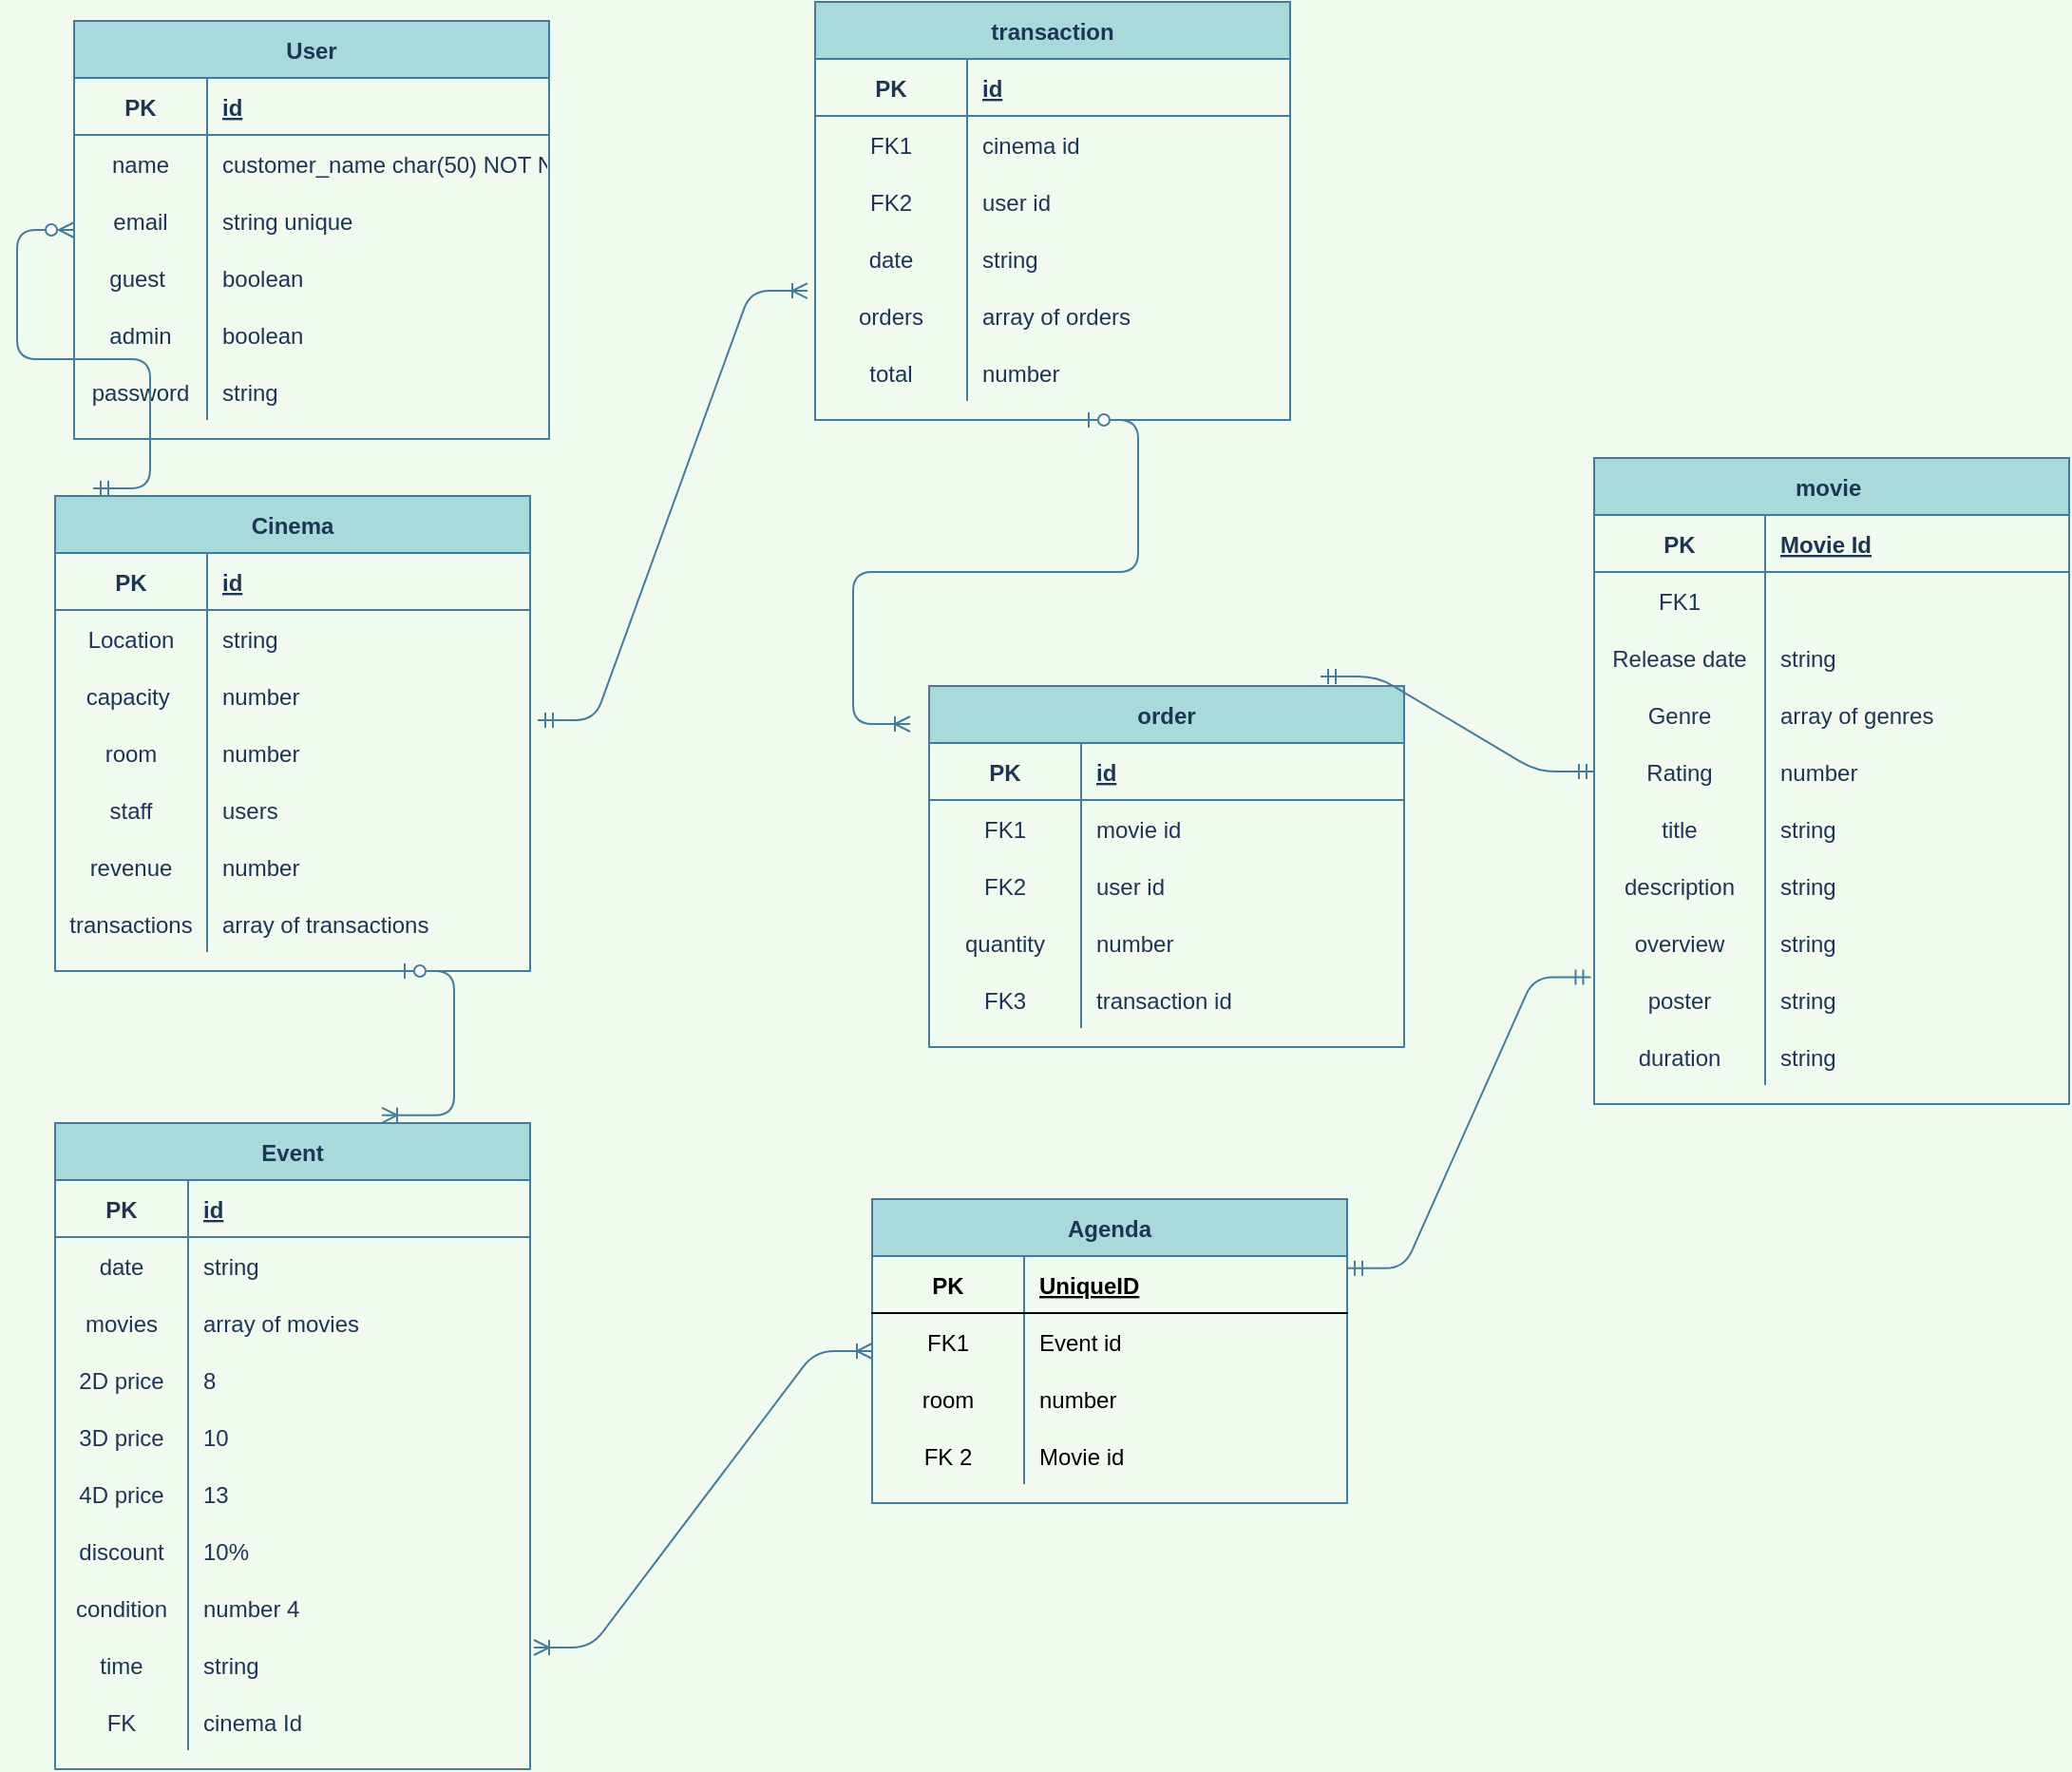 <mxfile version="15.0.3" type="github" pages="2">
  <diagram id="R2lEEEUBdFMjLlhIrx00" name="Page-1">
    <mxGraphModel dx="1577" dy="982" grid="1" gridSize="10" guides="1" tooltips="1" connect="1" arrows="1" fold="1" page="1" pageScale="1" pageWidth="1169" pageHeight="827" background="#F1FAEE" math="0" shadow="0" extFonts="Permanent Marker^https://fonts.googleapis.com/css?family=Permanent+Marker">
      <root>
        <mxCell id="0" />
        <mxCell id="1" parent="0" />
        <mxCell id="C-vyLk0tnHw3VtMMgP7b-2" value="movie " style="shape=table;startSize=30;container=1;collapsible=1;childLayout=tableLayout;fixedRows=1;rowLines=0;fontStyle=1;align=center;resizeLast=1;fillColor=#A8DADC;strokeColor=#457B9D;fontColor=#1D3557;" parent="1" vertex="1">
          <mxGeometry x="880" y="280" width="250" height="340" as="geometry" />
        </mxCell>
        <mxCell id="C-vyLk0tnHw3VtMMgP7b-3" value="" style="shape=partialRectangle;collapsible=0;dropTarget=0;pointerEvents=0;fillColor=none;points=[[0,0.5],[1,0.5]];portConstraint=eastwest;top=0;left=0;right=0;bottom=1;strokeColor=#457B9D;fontColor=#1D3557;" parent="C-vyLk0tnHw3VtMMgP7b-2" vertex="1">
          <mxGeometry y="30" width="250" height="30" as="geometry" />
        </mxCell>
        <mxCell id="C-vyLk0tnHw3VtMMgP7b-4" value="PK" style="shape=partialRectangle;overflow=hidden;connectable=0;fillColor=none;top=0;left=0;bottom=0;right=0;fontStyle=1;strokeColor=#457B9D;fontColor=#1D3557;" parent="C-vyLk0tnHw3VtMMgP7b-3" vertex="1">
          <mxGeometry width="90" height="30" as="geometry" />
        </mxCell>
        <mxCell id="C-vyLk0tnHw3VtMMgP7b-5" value="Movie Id" style="shape=partialRectangle;overflow=hidden;connectable=0;fillColor=none;top=0;left=0;bottom=0;right=0;align=left;spacingLeft=6;fontStyle=5;strokeColor=#457B9D;fontColor=#1D3557;" parent="C-vyLk0tnHw3VtMMgP7b-3" vertex="1">
          <mxGeometry x="90" width="160" height="30" as="geometry" />
        </mxCell>
        <mxCell id="C-vyLk0tnHw3VtMMgP7b-6" value="" style="shape=partialRectangle;collapsible=0;dropTarget=0;pointerEvents=0;fillColor=none;points=[[0,0.5],[1,0.5]];portConstraint=eastwest;top=0;left=0;right=0;bottom=0;strokeColor=#457B9D;fontColor=#1D3557;" parent="C-vyLk0tnHw3VtMMgP7b-2" vertex="1">
          <mxGeometry y="60" width="250" height="30" as="geometry" />
        </mxCell>
        <mxCell id="C-vyLk0tnHw3VtMMgP7b-7" value="FK1" style="shape=partialRectangle;overflow=hidden;connectable=0;fillColor=none;top=0;left=0;bottom=0;right=0;strokeColor=#457B9D;fontColor=#1D3557;" parent="C-vyLk0tnHw3VtMMgP7b-6" vertex="1">
          <mxGeometry width="90" height="30" as="geometry" />
        </mxCell>
        <mxCell id="C-vyLk0tnHw3VtMMgP7b-8" value="" style="shape=partialRectangle;overflow=hidden;connectable=0;fillColor=none;top=0;left=0;bottom=0;right=0;align=left;spacingLeft=6;strokeColor=#457B9D;fontColor=#1D3557;" parent="C-vyLk0tnHw3VtMMgP7b-6" vertex="1">
          <mxGeometry x="90" width="160" height="30" as="geometry" />
        </mxCell>
        <mxCell id="C-vyLk0tnHw3VtMMgP7b-9" value="" style="shape=partialRectangle;collapsible=0;dropTarget=0;pointerEvents=0;fillColor=none;points=[[0,0.5],[1,0.5]];portConstraint=eastwest;top=0;left=0;right=0;bottom=0;strokeColor=#457B9D;fontColor=#1D3557;" parent="C-vyLk0tnHw3VtMMgP7b-2" vertex="1">
          <mxGeometry y="90" width="250" height="30" as="geometry" />
        </mxCell>
        <mxCell id="C-vyLk0tnHw3VtMMgP7b-10" value="Release date" style="shape=partialRectangle;overflow=hidden;connectable=0;fillColor=none;top=0;left=0;bottom=0;right=0;strokeColor=#457B9D;fontColor=#1D3557;" parent="C-vyLk0tnHw3VtMMgP7b-9" vertex="1">
          <mxGeometry width="90" height="30" as="geometry" />
        </mxCell>
        <mxCell id="C-vyLk0tnHw3VtMMgP7b-11" value="string " style="shape=partialRectangle;overflow=hidden;connectable=0;fillColor=none;top=0;left=0;bottom=0;right=0;align=left;spacingLeft=6;strokeColor=#457B9D;fontColor=#1D3557;" parent="C-vyLk0tnHw3VtMMgP7b-9" vertex="1">
          <mxGeometry x="90" width="160" height="30" as="geometry" />
        </mxCell>
        <mxCell id="KycW4tC0qBG2q9IRIVnm-11" value="" style="shape=partialRectangle;collapsible=0;dropTarget=0;pointerEvents=0;fillColor=none;points=[[0,0.5],[1,0.5]];portConstraint=eastwest;top=0;left=0;right=0;bottom=0;strokeColor=#457B9D;fontColor=#1D3557;" vertex="1" parent="C-vyLk0tnHw3VtMMgP7b-2">
          <mxGeometry y="120" width="250" height="30" as="geometry" />
        </mxCell>
        <mxCell id="KycW4tC0qBG2q9IRIVnm-12" value="Genre" style="shape=partialRectangle;overflow=hidden;connectable=0;fillColor=none;top=0;left=0;bottom=0;right=0;strokeColor=#457B9D;fontColor=#1D3557;" vertex="1" parent="KycW4tC0qBG2q9IRIVnm-11">
          <mxGeometry width="90" height="30" as="geometry" />
        </mxCell>
        <mxCell id="KycW4tC0qBG2q9IRIVnm-13" value="array of genres" style="shape=partialRectangle;overflow=hidden;connectable=0;fillColor=none;top=0;left=0;bottom=0;right=0;align=left;spacingLeft=6;strokeColor=#457B9D;fontColor=#1D3557;" vertex="1" parent="KycW4tC0qBG2q9IRIVnm-11">
          <mxGeometry x="90" width="160" height="30" as="geometry" />
        </mxCell>
        <mxCell id="KycW4tC0qBG2q9IRIVnm-27" value="" style="shape=partialRectangle;collapsible=0;dropTarget=0;pointerEvents=0;fillColor=none;points=[[0,0.5],[1,0.5]];portConstraint=eastwest;top=0;left=0;right=0;bottom=0;strokeColor=#457B9D;fontColor=#1D3557;" vertex="1" parent="C-vyLk0tnHw3VtMMgP7b-2">
          <mxGeometry y="150" width="250" height="30" as="geometry" />
        </mxCell>
        <mxCell id="KycW4tC0qBG2q9IRIVnm-28" value="Rating" style="shape=partialRectangle;overflow=hidden;connectable=0;fillColor=none;top=0;left=0;bottom=0;right=0;strokeColor=#457B9D;fontColor=#1D3557;" vertex="1" parent="KycW4tC0qBG2q9IRIVnm-27">
          <mxGeometry width="90" height="30" as="geometry" />
        </mxCell>
        <mxCell id="KycW4tC0qBG2q9IRIVnm-29" value="number" style="shape=partialRectangle;overflow=hidden;connectable=0;fillColor=none;top=0;left=0;bottom=0;right=0;align=left;spacingLeft=6;strokeColor=#457B9D;fontColor=#1D3557;" vertex="1" parent="KycW4tC0qBG2q9IRIVnm-27">
          <mxGeometry x="90" width="160" height="30" as="geometry" />
        </mxCell>
        <mxCell id="KycW4tC0qBG2q9IRIVnm-30" value="" style="shape=partialRectangle;collapsible=0;dropTarget=0;pointerEvents=0;fillColor=none;points=[[0,0.5],[1,0.5]];portConstraint=eastwest;top=0;left=0;right=0;bottom=0;strokeColor=#457B9D;fontColor=#1D3557;" vertex="1" parent="C-vyLk0tnHw3VtMMgP7b-2">
          <mxGeometry y="180" width="250" height="30" as="geometry" />
        </mxCell>
        <mxCell id="KycW4tC0qBG2q9IRIVnm-31" value="title" style="shape=partialRectangle;overflow=hidden;connectable=0;fillColor=none;top=0;left=0;bottom=0;right=0;strokeColor=#457B9D;fontColor=#1D3557;" vertex="1" parent="KycW4tC0qBG2q9IRIVnm-30">
          <mxGeometry width="90" height="30" as="geometry" />
        </mxCell>
        <mxCell id="KycW4tC0qBG2q9IRIVnm-32" value="string" style="shape=partialRectangle;overflow=hidden;connectable=0;fillColor=none;top=0;left=0;bottom=0;right=0;align=left;spacingLeft=6;strokeColor=#457B9D;fontColor=#1D3557;" vertex="1" parent="KycW4tC0qBG2q9IRIVnm-30">
          <mxGeometry x="90" width="160" height="30" as="geometry" />
        </mxCell>
        <mxCell id="KycW4tC0qBG2q9IRIVnm-33" value="" style="shape=partialRectangle;collapsible=0;dropTarget=0;pointerEvents=0;fillColor=none;points=[[0,0.5],[1,0.5]];portConstraint=eastwest;top=0;left=0;right=0;bottom=0;strokeColor=#457B9D;fontColor=#1D3557;" vertex="1" parent="C-vyLk0tnHw3VtMMgP7b-2">
          <mxGeometry y="210" width="250" height="30" as="geometry" />
        </mxCell>
        <mxCell id="KycW4tC0qBG2q9IRIVnm-34" value="description" style="shape=partialRectangle;overflow=hidden;connectable=0;fillColor=none;top=0;left=0;bottom=0;right=0;strokeColor=#457B9D;fontColor=#1D3557;" vertex="1" parent="KycW4tC0qBG2q9IRIVnm-33">
          <mxGeometry width="90" height="30" as="geometry" />
        </mxCell>
        <mxCell id="KycW4tC0qBG2q9IRIVnm-35" value="string" style="shape=partialRectangle;overflow=hidden;connectable=0;fillColor=none;top=0;left=0;bottom=0;right=0;align=left;spacingLeft=6;strokeColor=#457B9D;fontColor=#1D3557;" vertex="1" parent="KycW4tC0qBG2q9IRIVnm-33">
          <mxGeometry x="90" width="160" height="30" as="geometry" />
        </mxCell>
        <mxCell id="KycW4tC0qBG2q9IRIVnm-36" value="" style="shape=partialRectangle;collapsible=0;dropTarget=0;pointerEvents=0;fillColor=none;points=[[0,0.5],[1,0.5]];portConstraint=eastwest;top=0;left=0;right=0;bottom=0;strokeColor=#457B9D;fontColor=#1D3557;" vertex="1" parent="C-vyLk0tnHw3VtMMgP7b-2">
          <mxGeometry y="240" width="250" height="30" as="geometry" />
        </mxCell>
        <mxCell id="KycW4tC0qBG2q9IRIVnm-37" value="overview" style="shape=partialRectangle;overflow=hidden;connectable=0;fillColor=none;top=0;left=0;bottom=0;right=0;strokeColor=#457B9D;fontColor=#1D3557;" vertex="1" parent="KycW4tC0qBG2q9IRIVnm-36">
          <mxGeometry width="90" height="30" as="geometry" />
        </mxCell>
        <mxCell id="KycW4tC0qBG2q9IRIVnm-38" value="string" style="shape=partialRectangle;overflow=hidden;connectable=0;fillColor=none;top=0;left=0;bottom=0;right=0;align=left;spacingLeft=6;strokeColor=#457B9D;fontColor=#1D3557;" vertex="1" parent="KycW4tC0qBG2q9IRIVnm-36">
          <mxGeometry x="90" width="160" height="30" as="geometry" />
        </mxCell>
        <mxCell id="KycW4tC0qBG2q9IRIVnm-39" value="" style="shape=partialRectangle;collapsible=0;dropTarget=0;pointerEvents=0;fillColor=none;points=[[0,0.5],[1,0.5]];portConstraint=eastwest;top=0;left=0;right=0;bottom=0;strokeColor=#457B9D;fontColor=#1D3557;" vertex="1" parent="C-vyLk0tnHw3VtMMgP7b-2">
          <mxGeometry y="270" width="250" height="30" as="geometry" />
        </mxCell>
        <mxCell id="KycW4tC0qBG2q9IRIVnm-40" value="poster" style="shape=partialRectangle;overflow=hidden;connectable=0;fillColor=none;top=0;left=0;bottom=0;right=0;strokeColor=#457B9D;fontColor=#1D3557;" vertex="1" parent="KycW4tC0qBG2q9IRIVnm-39">
          <mxGeometry width="90" height="30" as="geometry" />
        </mxCell>
        <mxCell id="KycW4tC0qBG2q9IRIVnm-41" value="string" style="shape=partialRectangle;overflow=hidden;connectable=0;fillColor=none;top=0;left=0;bottom=0;right=0;align=left;spacingLeft=6;strokeColor=#457B9D;fontColor=#1D3557;" vertex="1" parent="KycW4tC0qBG2q9IRIVnm-39">
          <mxGeometry x="90" width="160" height="30" as="geometry" />
        </mxCell>
        <mxCell id="KycW4tC0qBG2q9IRIVnm-101" value="" style="shape=partialRectangle;collapsible=0;dropTarget=0;pointerEvents=0;fillColor=none;points=[[0,0.5],[1,0.5]];portConstraint=eastwest;top=0;left=0;right=0;bottom=0;strokeColor=#457B9D;fontColor=#1D3557;" vertex="1" parent="C-vyLk0tnHw3VtMMgP7b-2">
          <mxGeometry y="300" width="250" height="30" as="geometry" />
        </mxCell>
        <mxCell id="KycW4tC0qBG2q9IRIVnm-102" value="duration" style="shape=partialRectangle;overflow=hidden;connectable=0;fillColor=none;top=0;left=0;bottom=0;right=0;strokeColor=#457B9D;fontColor=#1D3557;" vertex="1" parent="KycW4tC0qBG2q9IRIVnm-101">
          <mxGeometry width="90" height="30" as="geometry" />
        </mxCell>
        <mxCell id="KycW4tC0qBG2q9IRIVnm-103" value="string" style="shape=partialRectangle;overflow=hidden;connectable=0;fillColor=none;top=0;left=0;bottom=0;right=0;align=left;spacingLeft=6;strokeColor=#457B9D;fontColor=#1D3557;" vertex="1" parent="KycW4tC0qBG2q9IRIVnm-101">
          <mxGeometry x="90" width="160" height="30" as="geometry" />
        </mxCell>
        <mxCell id="C-vyLk0tnHw3VtMMgP7b-13" value="transaction" style="shape=table;startSize=30;container=1;collapsible=1;childLayout=tableLayout;fixedRows=1;rowLines=0;fontStyle=1;align=center;resizeLast=1;fillColor=#A8DADC;strokeColor=#457B9D;fontColor=#1D3557;" parent="1" vertex="1">
          <mxGeometry x="470" y="40" width="250" height="220" as="geometry" />
        </mxCell>
        <mxCell id="C-vyLk0tnHw3VtMMgP7b-14" value="" style="shape=partialRectangle;collapsible=0;dropTarget=0;pointerEvents=0;fillColor=none;points=[[0,0.5],[1,0.5]];portConstraint=eastwest;top=0;left=0;right=0;bottom=1;strokeColor=#457B9D;fontColor=#1D3557;" parent="C-vyLk0tnHw3VtMMgP7b-13" vertex="1">
          <mxGeometry y="30" width="250" height="30" as="geometry" />
        </mxCell>
        <mxCell id="C-vyLk0tnHw3VtMMgP7b-15" value="PK" style="shape=partialRectangle;overflow=hidden;connectable=0;fillColor=none;top=0;left=0;bottom=0;right=0;fontStyle=1;strokeColor=#457B9D;fontColor=#1D3557;" parent="C-vyLk0tnHw3VtMMgP7b-14" vertex="1">
          <mxGeometry width="80" height="30" as="geometry" />
        </mxCell>
        <mxCell id="C-vyLk0tnHw3VtMMgP7b-16" value="id" style="shape=partialRectangle;overflow=hidden;connectable=0;fillColor=none;top=0;left=0;bottom=0;right=0;align=left;spacingLeft=6;fontStyle=5;strokeColor=#457B9D;fontColor=#1D3557;" parent="C-vyLk0tnHw3VtMMgP7b-14" vertex="1">
          <mxGeometry x="80" width="170" height="30" as="geometry" />
        </mxCell>
        <mxCell id="C-vyLk0tnHw3VtMMgP7b-17" value="" style="shape=partialRectangle;collapsible=0;dropTarget=0;pointerEvents=0;fillColor=none;points=[[0,0.5],[1,0.5]];portConstraint=eastwest;top=0;left=0;right=0;bottom=0;strokeColor=#457B9D;fontColor=#1D3557;" parent="C-vyLk0tnHw3VtMMgP7b-13" vertex="1">
          <mxGeometry y="60" width="250" height="30" as="geometry" />
        </mxCell>
        <mxCell id="C-vyLk0tnHw3VtMMgP7b-18" value="FK1" style="shape=partialRectangle;overflow=hidden;connectable=0;fillColor=none;top=0;left=0;bottom=0;right=0;strokeColor=#457B9D;fontColor=#1D3557;" parent="C-vyLk0tnHw3VtMMgP7b-17" vertex="1">
          <mxGeometry width="80" height="30" as="geometry" />
        </mxCell>
        <mxCell id="C-vyLk0tnHw3VtMMgP7b-19" value="cinema id " style="shape=partialRectangle;overflow=hidden;connectable=0;fillColor=none;top=0;left=0;bottom=0;right=0;align=left;spacingLeft=6;strokeColor=#457B9D;fontColor=#1D3557;" parent="C-vyLk0tnHw3VtMMgP7b-17" vertex="1">
          <mxGeometry x="80" width="170" height="30" as="geometry" />
        </mxCell>
        <mxCell id="C-vyLk0tnHw3VtMMgP7b-20" value="" style="shape=partialRectangle;collapsible=0;dropTarget=0;pointerEvents=0;fillColor=none;points=[[0,0.5],[1,0.5]];portConstraint=eastwest;top=0;left=0;right=0;bottom=0;strokeColor=#457B9D;fontColor=#1D3557;" parent="C-vyLk0tnHw3VtMMgP7b-13" vertex="1">
          <mxGeometry y="90" width="250" height="30" as="geometry" />
        </mxCell>
        <mxCell id="C-vyLk0tnHw3VtMMgP7b-21" value="FK2" style="shape=partialRectangle;overflow=hidden;connectable=0;fillColor=none;top=0;left=0;bottom=0;right=0;strokeColor=#457B9D;fontColor=#1D3557;" parent="C-vyLk0tnHw3VtMMgP7b-20" vertex="1">
          <mxGeometry width="80" height="30" as="geometry" />
        </mxCell>
        <mxCell id="C-vyLk0tnHw3VtMMgP7b-22" value="user id " style="shape=partialRectangle;overflow=hidden;connectable=0;fillColor=none;top=0;left=0;bottom=0;right=0;align=left;spacingLeft=6;strokeColor=#457B9D;fontColor=#1D3557;" parent="C-vyLk0tnHw3VtMMgP7b-20" vertex="1">
          <mxGeometry x="80" width="170" height="30" as="geometry" />
        </mxCell>
        <mxCell id="KycW4tC0qBG2q9IRIVnm-60" value="" style="shape=partialRectangle;collapsible=0;dropTarget=0;pointerEvents=0;fillColor=none;points=[[0,0.5],[1,0.5]];portConstraint=eastwest;top=0;left=0;right=0;bottom=0;strokeColor=#457B9D;fontColor=#1D3557;" vertex="1" parent="C-vyLk0tnHw3VtMMgP7b-13">
          <mxGeometry y="120" width="250" height="30" as="geometry" />
        </mxCell>
        <mxCell id="KycW4tC0qBG2q9IRIVnm-61" value="date" style="shape=partialRectangle;overflow=hidden;connectable=0;fillColor=none;top=0;left=0;bottom=0;right=0;strokeColor=#457B9D;fontColor=#1D3557;" vertex="1" parent="KycW4tC0qBG2q9IRIVnm-60">
          <mxGeometry width="80" height="30" as="geometry" />
        </mxCell>
        <mxCell id="KycW4tC0qBG2q9IRIVnm-62" value="string" style="shape=partialRectangle;overflow=hidden;connectable=0;fillColor=none;top=0;left=0;bottom=0;right=0;align=left;spacingLeft=6;strokeColor=#457B9D;fontColor=#1D3557;" vertex="1" parent="KycW4tC0qBG2q9IRIVnm-60">
          <mxGeometry x="80" width="170" height="30" as="geometry" />
        </mxCell>
        <mxCell id="KycW4tC0qBG2q9IRIVnm-95" value="" style="shape=partialRectangle;collapsible=0;dropTarget=0;pointerEvents=0;fillColor=none;points=[[0,0.5],[1,0.5]];portConstraint=eastwest;top=0;left=0;right=0;bottom=0;strokeColor=#457B9D;fontColor=#1D3557;" vertex="1" parent="C-vyLk0tnHw3VtMMgP7b-13">
          <mxGeometry y="150" width="250" height="30" as="geometry" />
        </mxCell>
        <mxCell id="KycW4tC0qBG2q9IRIVnm-96" value="orders" style="shape=partialRectangle;overflow=hidden;connectable=0;fillColor=none;top=0;left=0;bottom=0;right=0;strokeColor=#457B9D;fontColor=#1D3557;" vertex="1" parent="KycW4tC0qBG2q9IRIVnm-95">
          <mxGeometry width="80" height="30" as="geometry" />
        </mxCell>
        <mxCell id="KycW4tC0qBG2q9IRIVnm-97" value="array of orders" style="shape=partialRectangle;overflow=hidden;connectable=0;fillColor=none;top=0;left=0;bottom=0;right=0;align=left;spacingLeft=6;strokeColor=#457B9D;fontColor=#1D3557;" vertex="1" parent="KycW4tC0qBG2q9IRIVnm-95">
          <mxGeometry x="80" width="170" height="30" as="geometry" />
        </mxCell>
        <mxCell id="KycW4tC0qBG2q9IRIVnm-98" value="" style="shape=partialRectangle;collapsible=0;dropTarget=0;pointerEvents=0;fillColor=none;points=[[0,0.5],[1,0.5]];portConstraint=eastwest;top=0;left=0;right=0;bottom=0;strokeColor=#457B9D;fontColor=#1D3557;" vertex="1" parent="C-vyLk0tnHw3VtMMgP7b-13">
          <mxGeometry y="180" width="250" height="30" as="geometry" />
        </mxCell>
        <mxCell id="KycW4tC0qBG2q9IRIVnm-99" value="total" style="shape=partialRectangle;overflow=hidden;connectable=0;fillColor=none;top=0;left=0;bottom=0;right=0;strokeColor=#457B9D;fontColor=#1D3557;" vertex="1" parent="KycW4tC0qBG2q9IRIVnm-98">
          <mxGeometry width="80" height="30" as="geometry" />
        </mxCell>
        <mxCell id="KycW4tC0qBG2q9IRIVnm-100" value="number" style="shape=partialRectangle;overflow=hidden;connectable=0;fillColor=none;top=0;left=0;bottom=0;right=0;align=left;spacingLeft=6;strokeColor=#457B9D;fontColor=#1D3557;" vertex="1" parent="KycW4tC0qBG2q9IRIVnm-98">
          <mxGeometry x="80" width="170" height="30" as="geometry" />
        </mxCell>
        <mxCell id="C-vyLk0tnHw3VtMMgP7b-23" value="User" style="shape=table;startSize=30;container=1;collapsible=1;childLayout=tableLayout;fixedRows=1;rowLines=0;fontStyle=1;align=center;resizeLast=1;fillColor=#A8DADC;strokeColor=#457B9D;fontColor=#1D3557;" parent="1" vertex="1">
          <mxGeometry x="80" y="50" width="250" height="220" as="geometry" />
        </mxCell>
        <mxCell id="C-vyLk0tnHw3VtMMgP7b-24" value="" style="shape=partialRectangle;collapsible=0;dropTarget=0;pointerEvents=0;fillColor=none;points=[[0,0.5],[1,0.5]];portConstraint=eastwest;top=0;left=0;right=0;bottom=1;strokeColor=#457B9D;fontColor=#1D3557;" parent="C-vyLk0tnHw3VtMMgP7b-23" vertex="1">
          <mxGeometry y="30" width="250" height="30" as="geometry" />
        </mxCell>
        <mxCell id="C-vyLk0tnHw3VtMMgP7b-25" value="PK" style="shape=partialRectangle;overflow=hidden;connectable=0;fillColor=none;top=0;left=0;bottom=0;right=0;fontStyle=1;strokeColor=#457B9D;fontColor=#1D3557;" parent="C-vyLk0tnHw3VtMMgP7b-24" vertex="1">
          <mxGeometry width="70" height="30" as="geometry" />
        </mxCell>
        <mxCell id="C-vyLk0tnHw3VtMMgP7b-26" value="id" style="shape=partialRectangle;overflow=hidden;connectable=0;fillColor=none;top=0;left=0;bottom=0;right=0;align=left;spacingLeft=6;fontStyle=5;strokeColor=#457B9D;fontColor=#1D3557;" parent="C-vyLk0tnHw3VtMMgP7b-24" vertex="1">
          <mxGeometry x="70" width="180" height="30" as="geometry" />
        </mxCell>
        <mxCell id="C-vyLk0tnHw3VtMMgP7b-27" value="" style="shape=partialRectangle;collapsible=0;dropTarget=0;pointerEvents=0;fillColor=none;points=[[0,0.5],[1,0.5]];portConstraint=eastwest;top=0;left=0;right=0;bottom=0;strokeColor=#457B9D;fontColor=#1D3557;" parent="C-vyLk0tnHw3VtMMgP7b-23" vertex="1">
          <mxGeometry y="60" width="250" height="30" as="geometry" />
        </mxCell>
        <mxCell id="C-vyLk0tnHw3VtMMgP7b-28" value="name" style="shape=partialRectangle;overflow=hidden;connectable=0;fillColor=none;top=0;left=0;bottom=0;right=0;strokeColor=#457B9D;fontColor=#1D3557;" parent="C-vyLk0tnHw3VtMMgP7b-27" vertex="1">
          <mxGeometry width="70" height="30" as="geometry" />
        </mxCell>
        <mxCell id="C-vyLk0tnHw3VtMMgP7b-29" value="customer_name char(50) NOT NULL" style="shape=partialRectangle;overflow=hidden;connectable=0;fillColor=none;top=0;left=0;bottom=0;right=0;align=left;spacingLeft=6;strokeColor=#457B9D;fontColor=#1D3557;" parent="C-vyLk0tnHw3VtMMgP7b-27" vertex="1">
          <mxGeometry x="70" width="180" height="30" as="geometry" />
        </mxCell>
        <mxCell id="KycW4tC0qBG2q9IRIVnm-5" value="" style="shape=partialRectangle;collapsible=0;dropTarget=0;pointerEvents=0;fillColor=none;points=[[0,0.5],[1,0.5]];portConstraint=eastwest;top=0;left=0;right=0;bottom=0;strokeColor=#457B9D;fontColor=#1D3557;" vertex="1" parent="C-vyLk0tnHw3VtMMgP7b-23">
          <mxGeometry y="90" width="250" height="30" as="geometry" />
        </mxCell>
        <mxCell id="KycW4tC0qBG2q9IRIVnm-6" value="email" style="shape=partialRectangle;overflow=hidden;connectable=0;fillColor=none;top=0;left=0;bottom=0;right=0;strokeColor=#457B9D;fontColor=#1D3557;" vertex="1" parent="KycW4tC0qBG2q9IRIVnm-5">
          <mxGeometry width="70" height="30" as="geometry" />
        </mxCell>
        <mxCell id="KycW4tC0qBG2q9IRIVnm-7" value="string unique" style="shape=partialRectangle;overflow=hidden;connectable=0;fillColor=none;top=0;left=0;bottom=0;right=0;align=left;spacingLeft=6;strokeColor=#457B9D;fontColor=#1D3557;" vertex="1" parent="KycW4tC0qBG2q9IRIVnm-5">
          <mxGeometry x="70" width="180" height="30" as="geometry" />
        </mxCell>
        <mxCell id="KycW4tC0qBG2q9IRIVnm-8" value="" style="shape=partialRectangle;collapsible=0;dropTarget=0;pointerEvents=0;fillColor=none;points=[[0,0.5],[1,0.5]];portConstraint=eastwest;top=0;left=0;right=0;bottom=0;strokeColor=#457B9D;fontColor=#1D3557;" vertex="1" parent="C-vyLk0tnHw3VtMMgP7b-23">
          <mxGeometry y="120" width="250" height="30" as="geometry" />
        </mxCell>
        <mxCell id="KycW4tC0qBG2q9IRIVnm-9" value="guest " style="shape=partialRectangle;overflow=hidden;connectable=0;fillColor=none;top=0;left=0;bottom=0;right=0;strokeColor=#457B9D;fontColor=#1D3557;" vertex="1" parent="KycW4tC0qBG2q9IRIVnm-8">
          <mxGeometry width="70" height="30" as="geometry" />
        </mxCell>
        <mxCell id="KycW4tC0qBG2q9IRIVnm-10" value="boolean" style="shape=partialRectangle;overflow=hidden;connectable=0;fillColor=none;top=0;left=0;bottom=0;right=0;align=left;spacingLeft=6;strokeColor=#457B9D;fontColor=#1D3557;" vertex="1" parent="KycW4tC0qBG2q9IRIVnm-8">
          <mxGeometry x="70" width="180" height="30" as="geometry" />
        </mxCell>
        <mxCell id="KycW4tC0qBG2q9IRIVnm-54" value="" style="shape=partialRectangle;collapsible=0;dropTarget=0;pointerEvents=0;fillColor=none;points=[[0,0.5],[1,0.5]];portConstraint=eastwest;top=0;left=0;right=0;bottom=0;strokeColor=#457B9D;fontColor=#1D3557;" vertex="1" parent="C-vyLk0tnHw3VtMMgP7b-23">
          <mxGeometry y="150" width="250" height="30" as="geometry" />
        </mxCell>
        <mxCell id="KycW4tC0qBG2q9IRIVnm-55" value="admin" style="shape=partialRectangle;overflow=hidden;connectable=0;fillColor=none;top=0;left=0;bottom=0;right=0;strokeColor=#457B9D;fontColor=#1D3557;" vertex="1" parent="KycW4tC0qBG2q9IRIVnm-54">
          <mxGeometry width="70" height="30" as="geometry" />
        </mxCell>
        <mxCell id="KycW4tC0qBG2q9IRIVnm-56" value="boolean" style="shape=partialRectangle;overflow=hidden;connectable=0;fillColor=none;top=0;left=0;bottom=0;right=0;align=left;spacingLeft=6;strokeColor=#457B9D;fontColor=#1D3557;" vertex="1" parent="KycW4tC0qBG2q9IRIVnm-54">
          <mxGeometry x="70" width="180" height="30" as="geometry" />
        </mxCell>
        <mxCell id="KycW4tC0qBG2q9IRIVnm-57" value="" style="shape=partialRectangle;collapsible=0;dropTarget=0;pointerEvents=0;fillColor=none;points=[[0,0.5],[1,0.5]];portConstraint=eastwest;top=0;left=0;right=0;bottom=0;strokeColor=#457B9D;fontColor=#1D3557;" vertex="1" parent="C-vyLk0tnHw3VtMMgP7b-23">
          <mxGeometry y="180" width="250" height="30" as="geometry" />
        </mxCell>
        <mxCell id="KycW4tC0qBG2q9IRIVnm-58" value="password" style="shape=partialRectangle;overflow=hidden;connectable=0;fillColor=none;top=0;left=0;bottom=0;right=0;strokeColor=#457B9D;fontColor=#1D3557;" vertex="1" parent="KycW4tC0qBG2q9IRIVnm-57">
          <mxGeometry width="70" height="30" as="geometry" />
        </mxCell>
        <mxCell id="KycW4tC0qBG2q9IRIVnm-59" value="string" style="shape=partialRectangle;overflow=hidden;connectable=0;fillColor=none;top=0;left=0;bottom=0;right=0;align=left;spacingLeft=6;strokeColor=#457B9D;fontColor=#1D3557;" vertex="1" parent="KycW4tC0qBG2q9IRIVnm-57">
          <mxGeometry x="70" width="180" height="30" as="geometry" />
        </mxCell>
        <mxCell id="KycW4tC0qBG2q9IRIVnm-14" value="Event" style="shape=table;startSize=30;container=1;collapsible=1;childLayout=tableLayout;fixedRows=1;rowLines=0;fontStyle=1;align=center;resizeLast=1;fillColor=#A8DADC;strokeColor=#457B9D;fontColor=#1D3557;" vertex="1" parent="1">
          <mxGeometry x="70" y="630" width="250" height="340" as="geometry" />
        </mxCell>
        <mxCell id="KycW4tC0qBG2q9IRIVnm-15" value="" style="shape=partialRectangle;collapsible=0;dropTarget=0;pointerEvents=0;fillColor=none;points=[[0,0.5],[1,0.5]];portConstraint=eastwest;top=0;left=0;right=0;bottom=1;strokeColor=#457B9D;fontColor=#1D3557;" vertex="1" parent="KycW4tC0qBG2q9IRIVnm-14">
          <mxGeometry y="30" width="250" height="30" as="geometry" />
        </mxCell>
        <mxCell id="KycW4tC0qBG2q9IRIVnm-16" value="PK" style="shape=partialRectangle;overflow=hidden;connectable=0;fillColor=none;top=0;left=0;bottom=0;right=0;fontStyle=1;strokeColor=#457B9D;fontColor=#1D3557;" vertex="1" parent="KycW4tC0qBG2q9IRIVnm-15">
          <mxGeometry width="70" height="30" as="geometry" />
        </mxCell>
        <mxCell id="KycW4tC0qBG2q9IRIVnm-17" value="id" style="shape=partialRectangle;overflow=hidden;connectable=0;fillColor=none;top=0;left=0;bottom=0;right=0;align=left;spacingLeft=6;fontStyle=5;strokeColor=#457B9D;fontColor=#1D3557;" vertex="1" parent="KycW4tC0qBG2q9IRIVnm-15">
          <mxGeometry x="70" width="180" height="30" as="geometry" />
        </mxCell>
        <mxCell id="KycW4tC0qBG2q9IRIVnm-18" value="" style="shape=partialRectangle;collapsible=0;dropTarget=0;pointerEvents=0;fillColor=none;points=[[0,0.5],[1,0.5]];portConstraint=eastwest;top=0;left=0;right=0;bottom=0;strokeColor=#457B9D;fontColor=#1D3557;" vertex="1" parent="KycW4tC0qBG2q9IRIVnm-14">
          <mxGeometry y="60" width="250" height="30" as="geometry" />
        </mxCell>
        <mxCell id="KycW4tC0qBG2q9IRIVnm-19" value="date" style="shape=partialRectangle;overflow=hidden;connectable=0;fillColor=none;top=0;left=0;bottom=0;right=0;strokeColor=#457B9D;fontColor=#1D3557;" vertex="1" parent="KycW4tC0qBG2q9IRIVnm-18">
          <mxGeometry width="70" height="30" as="geometry" />
        </mxCell>
        <mxCell id="KycW4tC0qBG2q9IRIVnm-20" value="string" style="shape=partialRectangle;overflow=hidden;connectable=0;fillColor=none;top=0;left=0;bottom=0;right=0;align=left;spacingLeft=6;strokeColor=#457B9D;fontColor=#1D3557;" vertex="1" parent="KycW4tC0qBG2q9IRIVnm-18">
          <mxGeometry x="70" width="180" height="30" as="geometry" />
        </mxCell>
        <mxCell id="KycW4tC0qBG2q9IRIVnm-21" value="" style="shape=partialRectangle;collapsible=0;dropTarget=0;pointerEvents=0;fillColor=none;points=[[0,0.5],[1,0.5]];portConstraint=eastwest;top=0;left=0;right=0;bottom=0;strokeColor=#457B9D;fontColor=#1D3557;" vertex="1" parent="KycW4tC0qBG2q9IRIVnm-14">
          <mxGeometry y="90" width="250" height="30" as="geometry" />
        </mxCell>
        <mxCell id="KycW4tC0qBG2q9IRIVnm-22" value="movies" style="shape=partialRectangle;overflow=hidden;connectable=0;fillColor=none;top=0;left=0;bottom=0;right=0;strokeColor=#457B9D;fontColor=#1D3557;" vertex="1" parent="KycW4tC0qBG2q9IRIVnm-21">
          <mxGeometry width="70" height="30" as="geometry" />
        </mxCell>
        <mxCell id="KycW4tC0qBG2q9IRIVnm-23" value="array of movies" style="shape=partialRectangle;overflow=hidden;connectable=0;fillColor=none;top=0;left=0;bottom=0;right=0;align=left;spacingLeft=6;strokeColor=#457B9D;fontColor=#1D3557;" vertex="1" parent="KycW4tC0qBG2q9IRIVnm-21">
          <mxGeometry x="70" width="180" height="30" as="geometry" />
        </mxCell>
        <mxCell id="KycW4tC0qBG2q9IRIVnm-24" value="" style="shape=partialRectangle;collapsible=0;dropTarget=0;pointerEvents=0;fillColor=none;points=[[0,0.5],[1,0.5]];portConstraint=eastwest;top=0;left=0;right=0;bottom=0;strokeColor=#457B9D;fontColor=#1D3557;" vertex="1" parent="KycW4tC0qBG2q9IRIVnm-14">
          <mxGeometry y="120" width="250" height="30" as="geometry" />
        </mxCell>
        <mxCell id="KycW4tC0qBG2q9IRIVnm-25" value="2D price" style="shape=partialRectangle;overflow=hidden;connectable=0;fillColor=none;top=0;left=0;bottom=0;right=0;strokeColor=#457B9D;fontColor=#1D3557;" vertex="1" parent="KycW4tC0qBG2q9IRIVnm-24">
          <mxGeometry width="70" height="30" as="geometry" />
        </mxCell>
        <mxCell id="KycW4tC0qBG2q9IRIVnm-26" value="8" style="shape=partialRectangle;overflow=hidden;connectable=0;fillColor=none;top=0;left=0;bottom=0;right=0;align=left;spacingLeft=6;strokeColor=#457B9D;fontColor=#1D3557;" vertex="1" parent="KycW4tC0qBG2q9IRIVnm-24">
          <mxGeometry x="70" width="180" height="30" as="geometry" />
        </mxCell>
        <mxCell id="KycW4tC0qBG2q9IRIVnm-42" value="" style="shape=partialRectangle;collapsible=0;dropTarget=0;pointerEvents=0;fillColor=none;points=[[0,0.5],[1,0.5]];portConstraint=eastwest;top=0;left=0;right=0;bottom=0;strokeColor=#457B9D;fontColor=#1D3557;" vertex="1" parent="KycW4tC0qBG2q9IRIVnm-14">
          <mxGeometry y="150" width="250" height="30" as="geometry" />
        </mxCell>
        <mxCell id="KycW4tC0qBG2q9IRIVnm-43" value="3D price" style="shape=partialRectangle;overflow=hidden;connectable=0;fillColor=none;top=0;left=0;bottom=0;right=0;strokeColor=#457B9D;fontColor=#1D3557;" vertex="1" parent="KycW4tC0qBG2q9IRIVnm-42">
          <mxGeometry width="70" height="30" as="geometry" />
        </mxCell>
        <mxCell id="KycW4tC0qBG2q9IRIVnm-44" value="10" style="shape=partialRectangle;overflow=hidden;connectable=0;fillColor=none;top=0;left=0;bottom=0;right=0;align=left;spacingLeft=6;strokeColor=#457B9D;fontColor=#1D3557;" vertex="1" parent="KycW4tC0qBG2q9IRIVnm-42">
          <mxGeometry x="70" width="180" height="30" as="geometry" />
        </mxCell>
        <mxCell id="KycW4tC0qBG2q9IRIVnm-45" value="" style="shape=partialRectangle;collapsible=0;dropTarget=0;pointerEvents=0;fillColor=none;points=[[0,0.5],[1,0.5]];portConstraint=eastwest;top=0;left=0;right=0;bottom=0;strokeColor=#457B9D;fontColor=#1D3557;" vertex="1" parent="KycW4tC0qBG2q9IRIVnm-14">
          <mxGeometry y="180" width="250" height="30" as="geometry" />
        </mxCell>
        <mxCell id="KycW4tC0qBG2q9IRIVnm-46" value="4D price" style="shape=partialRectangle;overflow=hidden;connectable=0;fillColor=none;top=0;left=0;bottom=0;right=0;strokeColor=#457B9D;fontColor=#1D3557;" vertex="1" parent="KycW4tC0qBG2q9IRIVnm-45">
          <mxGeometry width="70" height="30" as="geometry" />
        </mxCell>
        <mxCell id="KycW4tC0qBG2q9IRIVnm-47" value="13" style="shape=partialRectangle;overflow=hidden;connectable=0;fillColor=none;top=0;left=0;bottom=0;right=0;align=left;spacingLeft=6;strokeColor=#457B9D;fontColor=#1D3557;" vertex="1" parent="KycW4tC0qBG2q9IRIVnm-45">
          <mxGeometry x="70" width="180" height="30" as="geometry" />
        </mxCell>
        <mxCell id="KycW4tC0qBG2q9IRIVnm-48" value="" style="shape=partialRectangle;collapsible=0;dropTarget=0;pointerEvents=0;fillColor=none;points=[[0,0.5],[1,0.5]];portConstraint=eastwest;top=0;left=0;right=0;bottom=0;strokeColor=#457B9D;fontColor=#1D3557;" vertex="1" parent="KycW4tC0qBG2q9IRIVnm-14">
          <mxGeometry y="210" width="250" height="30" as="geometry" />
        </mxCell>
        <mxCell id="KycW4tC0qBG2q9IRIVnm-49" value="discount" style="shape=partialRectangle;overflow=hidden;connectable=0;fillColor=none;top=0;left=0;bottom=0;right=0;strokeColor=#457B9D;fontColor=#1D3557;" vertex="1" parent="KycW4tC0qBG2q9IRIVnm-48">
          <mxGeometry width="70" height="30" as="geometry" />
        </mxCell>
        <mxCell id="KycW4tC0qBG2q9IRIVnm-50" value="10%" style="shape=partialRectangle;overflow=hidden;connectable=0;fillColor=none;top=0;left=0;bottom=0;right=0;align=left;spacingLeft=6;strokeColor=#457B9D;fontColor=#1D3557;" vertex="1" parent="KycW4tC0qBG2q9IRIVnm-48">
          <mxGeometry x="70" width="180" height="30" as="geometry" />
        </mxCell>
        <mxCell id="KycW4tC0qBG2q9IRIVnm-51" value="" style="shape=partialRectangle;collapsible=0;dropTarget=0;pointerEvents=0;fillColor=none;points=[[0,0.5],[1,0.5]];portConstraint=eastwest;top=0;left=0;right=0;bottom=0;strokeColor=#457B9D;fontColor=#1D3557;" vertex="1" parent="KycW4tC0qBG2q9IRIVnm-14">
          <mxGeometry y="240" width="250" height="30" as="geometry" />
        </mxCell>
        <mxCell id="KycW4tC0qBG2q9IRIVnm-52" value="condition" style="shape=partialRectangle;overflow=hidden;connectable=0;fillColor=none;top=0;left=0;bottom=0;right=0;strokeColor=#457B9D;fontColor=#1D3557;" vertex="1" parent="KycW4tC0qBG2q9IRIVnm-51">
          <mxGeometry width="70" height="30" as="geometry" />
        </mxCell>
        <mxCell id="KycW4tC0qBG2q9IRIVnm-53" value="number 4" style="shape=partialRectangle;overflow=hidden;connectable=0;fillColor=none;top=0;left=0;bottom=0;right=0;align=left;spacingLeft=6;strokeColor=#457B9D;fontColor=#1D3557;" vertex="1" parent="KycW4tC0qBG2q9IRIVnm-51">
          <mxGeometry x="70" width="180" height="30" as="geometry" />
        </mxCell>
        <mxCell id="KycW4tC0qBG2q9IRIVnm-63" value="" style="shape=partialRectangle;collapsible=0;dropTarget=0;pointerEvents=0;fillColor=none;points=[[0,0.5],[1,0.5]];portConstraint=eastwest;top=0;left=0;right=0;bottom=0;strokeColor=#457B9D;fontColor=#1D3557;" vertex="1" parent="KycW4tC0qBG2q9IRIVnm-14">
          <mxGeometry y="270" width="250" height="30" as="geometry" />
        </mxCell>
        <mxCell id="KycW4tC0qBG2q9IRIVnm-64" value="time" style="shape=partialRectangle;overflow=hidden;connectable=0;fillColor=none;top=0;left=0;bottom=0;right=0;strokeColor=#457B9D;fontColor=#1D3557;" vertex="1" parent="KycW4tC0qBG2q9IRIVnm-63">
          <mxGeometry width="70" height="30" as="geometry" />
        </mxCell>
        <mxCell id="KycW4tC0qBG2q9IRIVnm-65" value="string" style="shape=partialRectangle;overflow=hidden;connectable=0;fillColor=none;top=0;left=0;bottom=0;right=0;align=left;spacingLeft=6;strokeColor=#457B9D;fontColor=#1D3557;" vertex="1" parent="KycW4tC0qBG2q9IRIVnm-63">
          <mxGeometry x="70" width="180" height="30" as="geometry" />
        </mxCell>
        <mxCell id="KycW4tC0qBG2q9IRIVnm-107" value="" style="shape=partialRectangle;collapsible=0;dropTarget=0;pointerEvents=0;fillColor=none;points=[[0,0.5],[1,0.5]];portConstraint=eastwest;top=0;left=0;right=0;bottom=0;strokeColor=#457B9D;fontColor=#1D3557;" vertex="1" parent="KycW4tC0qBG2q9IRIVnm-14">
          <mxGeometry y="300" width="250" height="30" as="geometry" />
        </mxCell>
        <mxCell id="KycW4tC0qBG2q9IRIVnm-108" value="FK" style="shape=partialRectangle;overflow=hidden;connectable=0;fillColor=none;top=0;left=0;bottom=0;right=0;strokeColor=#457B9D;fontColor=#1D3557;" vertex="1" parent="KycW4tC0qBG2q9IRIVnm-107">
          <mxGeometry width="70" height="30" as="geometry" />
        </mxCell>
        <mxCell id="KycW4tC0qBG2q9IRIVnm-109" value="cinema Id" style="shape=partialRectangle;overflow=hidden;connectable=0;fillColor=none;top=0;left=0;bottom=0;right=0;align=left;spacingLeft=6;strokeColor=#457B9D;fontColor=#1D3557;" vertex="1" parent="KycW4tC0qBG2q9IRIVnm-107">
          <mxGeometry x="70" width="180" height="30" as="geometry" />
        </mxCell>
        <mxCell id="KycW4tC0qBG2q9IRIVnm-66" value="Cinema" style="shape=table;startSize=30;container=1;collapsible=1;childLayout=tableLayout;fixedRows=1;rowLines=0;fontStyle=1;align=center;resizeLast=1;fillColor=#A8DADC;strokeColor=#457B9D;fontColor=#1D3557;" vertex="1" parent="1">
          <mxGeometry x="70" y="300" width="250" height="250" as="geometry" />
        </mxCell>
        <mxCell id="KycW4tC0qBG2q9IRIVnm-67" value="" style="shape=partialRectangle;collapsible=0;dropTarget=0;pointerEvents=0;fillColor=none;points=[[0,0.5],[1,0.5]];portConstraint=eastwest;top=0;left=0;right=0;bottom=1;strokeColor=#457B9D;fontColor=#1D3557;" vertex="1" parent="KycW4tC0qBG2q9IRIVnm-66">
          <mxGeometry y="30" width="250" height="30" as="geometry" />
        </mxCell>
        <mxCell id="KycW4tC0qBG2q9IRIVnm-68" value="PK" style="shape=partialRectangle;overflow=hidden;connectable=0;fillColor=none;top=0;left=0;bottom=0;right=0;fontStyle=1;strokeColor=#457B9D;fontColor=#1D3557;" vertex="1" parent="KycW4tC0qBG2q9IRIVnm-67">
          <mxGeometry width="80" height="30" as="geometry" />
        </mxCell>
        <mxCell id="KycW4tC0qBG2q9IRIVnm-69" value="id" style="shape=partialRectangle;overflow=hidden;connectable=0;fillColor=none;top=0;left=0;bottom=0;right=0;align=left;spacingLeft=6;fontStyle=5;strokeColor=#457B9D;fontColor=#1D3557;" vertex="1" parent="KycW4tC0qBG2q9IRIVnm-67">
          <mxGeometry x="80" width="170" height="30" as="geometry" />
        </mxCell>
        <mxCell id="KycW4tC0qBG2q9IRIVnm-70" value="" style="shape=partialRectangle;collapsible=0;dropTarget=0;pointerEvents=0;fillColor=none;points=[[0,0.5],[1,0.5]];portConstraint=eastwest;top=0;left=0;right=0;bottom=0;strokeColor=#457B9D;fontColor=#1D3557;" vertex="1" parent="KycW4tC0qBG2q9IRIVnm-66">
          <mxGeometry y="60" width="250" height="30" as="geometry" />
        </mxCell>
        <mxCell id="KycW4tC0qBG2q9IRIVnm-71" value="Location" style="shape=partialRectangle;overflow=hidden;connectable=0;fillColor=none;top=0;left=0;bottom=0;right=0;strokeColor=#457B9D;fontColor=#1D3557;" vertex="1" parent="KycW4tC0qBG2q9IRIVnm-70">
          <mxGeometry width="80" height="30" as="geometry" />
        </mxCell>
        <mxCell id="KycW4tC0qBG2q9IRIVnm-72" value="string" style="shape=partialRectangle;overflow=hidden;connectable=0;fillColor=none;top=0;left=0;bottom=0;right=0;align=left;spacingLeft=6;strokeColor=#457B9D;fontColor=#1D3557;" vertex="1" parent="KycW4tC0qBG2q9IRIVnm-70">
          <mxGeometry x="80" width="170" height="30" as="geometry" />
        </mxCell>
        <mxCell id="KycW4tC0qBG2q9IRIVnm-73" value="" style="shape=partialRectangle;collapsible=0;dropTarget=0;pointerEvents=0;fillColor=none;points=[[0,0.5],[1,0.5]];portConstraint=eastwest;top=0;left=0;right=0;bottom=0;strokeColor=#457B9D;fontColor=#1D3557;" vertex="1" parent="KycW4tC0qBG2q9IRIVnm-66">
          <mxGeometry y="90" width="250" height="30" as="geometry" />
        </mxCell>
        <mxCell id="KycW4tC0qBG2q9IRIVnm-74" value="capacity " style="shape=partialRectangle;overflow=hidden;connectable=0;fillColor=none;top=0;left=0;bottom=0;right=0;strokeColor=#457B9D;fontColor=#1D3557;" vertex="1" parent="KycW4tC0qBG2q9IRIVnm-73">
          <mxGeometry width="80" height="30" as="geometry" />
        </mxCell>
        <mxCell id="KycW4tC0qBG2q9IRIVnm-75" value="number" style="shape=partialRectangle;overflow=hidden;connectable=0;fillColor=none;top=0;left=0;bottom=0;right=0;align=left;spacingLeft=6;strokeColor=#457B9D;fontColor=#1D3557;" vertex="1" parent="KycW4tC0qBG2q9IRIVnm-73">
          <mxGeometry x="80" width="170" height="30" as="geometry" />
        </mxCell>
        <mxCell id="KycW4tC0qBG2q9IRIVnm-76" value="" style="shape=partialRectangle;collapsible=0;dropTarget=0;pointerEvents=0;fillColor=none;points=[[0,0.5],[1,0.5]];portConstraint=eastwest;top=0;left=0;right=0;bottom=0;strokeColor=#457B9D;fontColor=#1D3557;" vertex="1" parent="KycW4tC0qBG2q9IRIVnm-66">
          <mxGeometry y="120" width="250" height="30" as="geometry" />
        </mxCell>
        <mxCell id="KycW4tC0qBG2q9IRIVnm-77" value="room" style="shape=partialRectangle;overflow=hidden;connectable=0;fillColor=none;top=0;left=0;bottom=0;right=0;strokeColor=#457B9D;fontColor=#1D3557;" vertex="1" parent="KycW4tC0qBG2q9IRIVnm-76">
          <mxGeometry width="80" height="30" as="geometry" />
        </mxCell>
        <mxCell id="KycW4tC0qBG2q9IRIVnm-78" value="number" style="shape=partialRectangle;overflow=hidden;connectable=0;fillColor=none;top=0;left=0;bottom=0;right=0;align=left;spacingLeft=6;strokeColor=#457B9D;fontColor=#1D3557;" vertex="1" parent="KycW4tC0qBG2q9IRIVnm-76">
          <mxGeometry x="80" width="170" height="30" as="geometry" />
        </mxCell>
        <mxCell id="KycW4tC0qBG2q9IRIVnm-79" value="" style="shape=partialRectangle;collapsible=0;dropTarget=0;pointerEvents=0;fillColor=none;points=[[0,0.5],[1,0.5]];portConstraint=eastwest;top=0;left=0;right=0;bottom=0;strokeColor=#457B9D;fontColor=#1D3557;" vertex="1" parent="KycW4tC0qBG2q9IRIVnm-66">
          <mxGeometry y="150" width="250" height="30" as="geometry" />
        </mxCell>
        <mxCell id="KycW4tC0qBG2q9IRIVnm-80" value="staff" style="shape=partialRectangle;overflow=hidden;connectable=0;fillColor=none;top=0;left=0;bottom=0;right=0;strokeColor=#457B9D;fontColor=#1D3557;" vertex="1" parent="KycW4tC0qBG2q9IRIVnm-79">
          <mxGeometry width="80" height="30" as="geometry" />
        </mxCell>
        <mxCell id="KycW4tC0qBG2q9IRIVnm-81" value="users" style="shape=partialRectangle;overflow=hidden;connectable=0;fillColor=none;top=0;left=0;bottom=0;right=0;align=left;spacingLeft=6;strokeColor=#457B9D;fontColor=#1D3557;" vertex="1" parent="KycW4tC0qBG2q9IRIVnm-79">
          <mxGeometry x="80" width="170" height="30" as="geometry" />
        </mxCell>
        <mxCell id="KycW4tC0qBG2q9IRIVnm-112" value="" style="shape=partialRectangle;collapsible=0;dropTarget=0;pointerEvents=0;fillColor=none;points=[[0,0.5],[1,0.5]];portConstraint=eastwest;top=0;left=0;right=0;bottom=0;strokeColor=#457B9D;fontColor=#1D3557;" vertex="1" parent="KycW4tC0qBG2q9IRIVnm-66">
          <mxGeometry y="180" width="250" height="30" as="geometry" />
        </mxCell>
        <mxCell id="KycW4tC0qBG2q9IRIVnm-113" value="revenue" style="shape=partialRectangle;overflow=hidden;connectable=0;fillColor=none;top=0;left=0;bottom=0;right=0;strokeColor=#457B9D;fontColor=#1D3557;" vertex="1" parent="KycW4tC0qBG2q9IRIVnm-112">
          <mxGeometry width="80" height="30" as="geometry" />
        </mxCell>
        <mxCell id="KycW4tC0qBG2q9IRIVnm-114" value="number" style="shape=partialRectangle;overflow=hidden;connectable=0;fillColor=none;top=0;left=0;bottom=0;right=0;align=left;spacingLeft=6;strokeColor=#457B9D;fontColor=#1D3557;" vertex="1" parent="KycW4tC0qBG2q9IRIVnm-112">
          <mxGeometry x="80" width="170" height="30" as="geometry" />
        </mxCell>
        <mxCell id="KycW4tC0qBG2q9IRIVnm-115" value="" style="shape=partialRectangle;collapsible=0;dropTarget=0;pointerEvents=0;fillColor=none;points=[[0,0.5],[1,0.5]];portConstraint=eastwest;top=0;left=0;right=0;bottom=0;strokeColor=#457B9D;fontColor=#1D3557;" vertex="1" parent="KycW4tC0qBG2q9IRIVnm-66">
          <mxGeometry y="210" width="250" height="30" as="geometry" />
        </mxCell>
        <mxCell id="KycW4tC0qBG2q9IRIVnm-116" value="transactions" style="shape=partialRectangle;overflow=hidden;connectable=0;fillColor=none;top=0;left=0;bottom=0;right=0;strokeColor=#457B9D;fontColor=#1D3557;" vertex="1" parent="KycW4tC0qBG2q9IRIVnm-115">
          <mxGeometry width="80" height="30" as="geometry" />
        </mxCell>
        <mxCell id="KycW4tC0qBG2q9IRIVnm-117" value="array of transactions" style="shape=partialRectangle;overflow=hidden;connectable=0;fillColor=none;top=0;left=0;bottom=0;right=0;align=left;spacingLeft=6;strokeColor=#457B9D;fontColor=#1D3557;" vertex="1" parent="KycW4tC0qBG2q9IRIVnm-115">
          <mxGeometry x="80" width="170" height="30" as="geometry" />
        </mxCell>
        <mxCell id="KycW4tC0qBG2q9IRIVnm-82" value="order" style="shape=table;startSize=30;container=1;collapsible=1;childLayout=tableLayout;fixedRows=1;rowLines=0;fontStyle=1;align=center;resizeLast=1;fillColor=#A8DADC;strokeColor=#457B9D;fontColor=#1D3557;" vertex="1" parent="1">
          <mxGeometry x="530" y="400" width="250" height="190" as="geometry" />
        </mxCell>
        <mxCell id="KycW4tC0qBG2q9IRIVnm-83" value="" style="shape=partialRectangle;collapsible=0;dropTarget=0;pointerEvents=0;fillColor=none;points=[[0,0.5],[1,0.5]];portConstraint=eastwest;top=0;left=0;right=0;bottom=1;strokeColor=#457B9D;fontColor=#1D3557;" vertex="1" parent="KycW4tC0qBG2q9IRIVnm-82">
          <mxGeometry y="30" width="250" height="30" as="geometry" />
        </mxCell>
        <mxCell id="KycW4tC0qBG2q9IRIVnm-84" value="PK" style="shape=partialRectangle;overflow=hidden;connectable=0;fillColor=none;top=0;left=0;bottom=0;right=0;fontStyle=1;strokeColor=#457B9D;fontColor=#1D3557;" vertex="1" parent="KycW4tC0qBG2q9IRIVnm-83">
          <mxGeometry width="80" height="30" as="geometry" />
        </mxCell>
        <mxCell id="KycW4tC0qBG2q9IRIVnm-85" value="id" style="shape=partialRectangle;overflow=hidden;connectable=0;fillColor=none;top=0;left=0;bottom=0;right=0;align=left;spacingLeft=6;fontStyle=5;strokeColor=#457B9D;fontColor=#1D3557;" vertex="1" parent="KycW4tC0qBG2q9IRIVnm-83">
          <mxGeometry x="80" width="170" height="30" as="geometry" />
        </mxCell>
        <mxCell id="KycW4tC0qBG2q9IRIVnm-86" value="" style="shape=partialRectangle;collapsible=0;dropTarget=0;pointerEvents=0;fillColor=none;points=[[0,0.5],[1,0.5]];portConstraint=eastwest;top=0;left=0;right=0;bottom=0;strokeColor=#457B9D;fontColor=#1D3557;" vertex="1" parent="KycW4tC0qBG2q9IRIVnm-82">
          <mxGeometry y="60" width="250" height="30" as="geometry" />
        </mxCell>
        <mxCell id="KycW4tC0qBG2q9IRIVnm-87" value="FK1" style="shape=partialRectangle;overflow=hidden;connectable=0;fillColor=none;top=0;left=0;bottom=0;right=0;strokeColor=#457B9D;fontColor=#1D3557;" vertex="1" parent="KycW4tC0qBG2q9IRIVnm-86">
          <mxGeometry width="80" height="30" as="geometry" />
        </mxCell>
        <mxCell id="KycW4tC0qBG2q9IRIVnm-88" value="movie id" style="shape=partialRectangle;overflow=hidden;connectable=0;fillColor=none;top=0;left=0;bottom=0;right=0;align=left;spacingLeft=6;strokeColor=#457B9D;fontColor=#1D3557;" vertex="1" parent="KycW4tC0qBG2q9IRIVnm-86">
          <mxGeometry x="80" width="170" height="30" as="geometry" />
        </mxCell>
        <mxCell id="KycW4tC0qBG2q9IRIVnm-89" value="" style="shape=partialRectangle;collapsible=0;dropTarget=0;pointerEvents=0;fillColor=none;points=[[0,0.5],[1,0.5]];portConstraint=eastwest;top=0;left=0;right=0;bottom=0;strokeColor=#457B9D;fontColor=#1D3557;" vertex="1" parent="KycW4tC0qBG2q9IRIVnm-82">
          <mxGeometry y="90" width="250" height="30" as="geometry" />
        </mxCell>
        <mxCell id="KycW4tC0qBG2q9IRIVnm-90" value="FK2" style="shape=partialRectangle;overflow=hidden;connectable=0;fillColor=none;top=0;left=0;bottom=0;right=0;strokeColor=#457B9D;fontColor=#1D3557;" vertex="1" parent="KycW4tC0qBG2q9IRIVnm-89">
          <mxGeometry width="80" height="30" as="geometry" />
        </mxCell>
        <mxCell id="KycW4tC0qBG2q9IRIVnm-91" value="user id " style="shape=partialRectangle;overflow=hidden;connectable=0;fillColor=none;top=0;left=0;bottom=0;right=0;align=left;spacingLeft=6;strokeColor=#457B9D;fontColor=#1D3557;" vertex="1" parent="KycW4tC0qBG2q9IRIVnm-89">
          <mxGeometry x="80" width="170" height="30" as="geometry" />
        </mxCell>
        <mxCell id="KycW4tC0qBG2q9IRIVnm-92" value="" style="shape=partialRectangle;collapsible=0;dropTarget=0;pointerEvents=0;fillColor=none;points=[[0,0.5],[1,0.5]];portConstraint=eastwest;top=0;left=0;right=0;bottom=0;strokeColor=#457B9D;fontColor=#1D3557;" vertex="1" parent="KycW4tC0qBG2q9IRIVnm-82">
          <mxGeometry y="120" width="250" height="30" as="geometry" />
        </mxCell>
        <mxCell id="KycW4tC0qBG2q9IRIVnm-93" value="quantity" style="shape=partialRectangle;overflow=hidden;connectable=0;fillColor=none;top=0;left=0;bottom=0;right=0;strokeColor=#457B9D;fontColor=#1D3557;" vertex="1" parent="KycW4tC0qBG2q9IRIVnm-92">
          <mxGeometry width="80" height="30" as="geometry" />
        </mxCell>
        <mxCell id="KycW4tC0qBG2q9IRIVnm-94" value="number" style="shape=partialRectangle;overflow=hidden;connectable=0;fillColor=none;top=0;left=0;bottom=0;right=0;align=left;spacingLeft=6;strokeColor=#457B9D;fontColor=#1D3557;" vertex="1" parent="KycW4tC0qBG2q9IRIVnm-92">
          <mxGeometry x="80" width="170" height="30" as="geometry" />
        </mxCell>
        <mxCell id="KycW4tC0qBG2q9IRIVnm-104" value="" style="shape=partialRectangle;collapsible=0;dropTarget=0;pointerEvents=0;fillColor=none;points=[[0,0.5],[1,0.5]];portConstraint=eastwest;top=0;left=0;right=0;bottom=0;strokeColor=#457B9D;fontColor=#1D3557;" vertex="1" parent="KycW4tC0qBG2q9IRIVnm-82">
          <mxGeometry y="150" width="250" height="30" as="geometry" />
        </mxCell>
        <mxCell id="KycW4tC0qBG2q9IRIVnm-105" value="FK3" style="shape=partialRectangle;overflow=hidden;connectable=0;fillColor=none;top=0;left=0;bottom=0;right=0;strokeColor=#457B9D;fontColor=#1D3557;" vertex="1" parent="KycW4tC0qBG2q9IRIVnm-104">
          <mxGeometry width="80" height="30" as="geometry" />
        </mxCell>
        <mxCell id="KycW4tC0qBG2q9IRIVnm-106" value="transaction id " style="shape=partialRectangle;overflow=hidden;connectable=0;fillColor=none;top=0;left=0;bottom=0;right=0;align=left;spacingLeft=6;strokeColor=#457B9D;fontColor=#1D3557;" vertex="1" parent="KycW4tC0qBG2q9IRIVnm-104">
          <mxGeometry x="80" width="170" height="30" as="geometry" />
        </mxCell>
        <mxCell id="KycW4tC0qBG2q9IRIVnm-111" value="" style="edgeStyle=entityRelationEdgeStyle;fontSize=12;html=1;endArrow=ERzeroToMany;startArrow=ERmandOne;exitX=0.08;exitY=-0.016;exitDx=0;exitDy=0;exitPerimeter=0;strokeColor=#457B9D;fontColor=#1D3557;labelBackgroundColor=#F1FAEE;" edge="1" parent="1" source="KycW4tC0qBG2q9IRIVnm-66">
          <mxGeometry width="100" height="100" relative="1" as="geometry">
            <mxPoint x="-20" y="260" as="sourcePoint" />
            <mxPoint x="80" y="160" as="targetPoint" />
          </mxGeometry>
        </mxCell>
        <mxCell id="KycW4tC0qBG2q9IRIVnm-118" value="" style="edgeStyle=entityRelationEdgeStyle;fontSize=12;html=1;endArrow=ERmandOne;startArrow=ERmandOne;fontColor=#1D3557;strokeColor=#457B9D;fillColor=#A8DADC;entryX=0.824;entryY=-0.026;entryDx=0;entryDy=0;entryPerimeter=0;exitX=0;exitY=0.5;exitDx=0;exitDy=0;" edge="1" parent="1" source="KycW4tC0qBG2q9IRIVnm-27" target="KycW4tC0qBG2q9IRIVnm-82">
          <mxGeometry width="100" height="100" relative="1" as="geometry">
            <mxPoint x="410" y="370" as="sourcePoint" />
            <mxPoint x="510" y="270" as="targetPoint" />
          </mxGeometry>
        </mxCell>
        <mxCell id="KycW4tC0qBG2q9IRIVnm-119" value="" style="edgeStyle=entityRelationEdgeStyle;fontSize=12;html=1;endArrow=ERoneToMany;startArrow=ERzeroToOne;fontColor=#1D3557;strokeColor=#457B9D;fillColor=#A8DADC;" edge="1" parent="1">
          <mxGeometry width="100" height="100" relative="1" as="geometry">
            <mxPoint x="610" y="260" as="sourcePoint" />
            <mxPoint x="520" y="420" as="targetPoint" />
          </mxGeometry>
        </mxCell>
        <mxCell id="KycW4tC0qBG2q9IRIVnm-120" value="" style="edgeStyle=entityRelationEdgeStyle;fontSize=12;html=1;endArrow=ERoneToMany;startArrow=ERmandOne;fontColor=#1D3557;strokeColor=#457B9D;fillColor=#A8DADC;exitX=1.016;exitY=-0.067;exitDx=0;exitDy=0;exitPerimeter=0;entryX=-0.016;entryY=0.067;entryDx=0;entryDy=0;entryPerimeter=0;" edge="1" parent="1" source="KycW4tC0qBG2q9IRIVnm-76" target="KycW4tC0qBG2q9IRIVnm-95">
          <mxGeometry width="100" height="100" relative="1" as="geometry">
            <mxPoint x="400" y="420" as="sourcePoint" />
            <mxPoint x="500" y="320" as="targetPoint" />
          </mxGeometry>
        </mxCell>
        <mxCell id="KycW4tC0qBG2q9IRIVnm-121" value="" style="edgeStyle=entityRelationEdgeStyle;fontSize=12;html=1;endArrow=ERoneToMany;startArrow=ERzeroToOne;fontColor=#1D3557;strokeColor=#457B9D;fillColor=#A8DADC;entryX=0.688;entryY=-0.012;entryDx=0;entryDy=0;entryPerimeter=0;" edge="1" parent="1" target="KycW4tC0qBG2q9IRIVnm-14">
          <mxGeometry width="100" height="100" relative="1" as="geometry">
            <mxPoint x="250" y="550" as="sourcePoint" />
            <mxPoint x="500" y="520" as="targetPoint" />
          </mxGeometry>
        </mxCell>
        <mxCell id="KycW4tC0qBG2q9IRIVnm-122" value="" style="edgeStyle=entityRelationEdgeStyle;fontSize=12;html=1;endArrow=ERoneToMany;startArrow=ERoneToMany;fontColor=#1D3557;strokeColor=#457B9D;fillColor=#A8DADC;exitX=1.008;exitY=0.2;exitDx=0;exitDy=0;exitPerimeter=0;" edge="1" parent="1" source="KycW4tC0qBG2q9IRIVnm-63" target="KycW4tC0qBG2q9IRIVnm-123">
          <mxGeometry width="100" height="100" relative="1" as="geometry">
            <mxPoint x="400" y="620" as="sourcePoint" />
            <mxPoint x="910" y="620" as="targetPoint" />
          </mxGeometry>
        </mxCell>
        <mxCell id="KycW4tC0qBG2q9IRIVnm-123" value="Agenda" style="shape=table;startSize=30;container=1;collapsible=1;childLayout=tableLayout;fixedRows=1;rowLines=0;fontStyle=1;align=center;resizeLast=1;rounded=0;sketch=0;fontColor=#1D3557;strokeColor=#457B9D;fillColor=#A8DADC;" vertex="1" parent="1">
          <mxGeometry x="500" y="670" width="250" height="160" as="geometry" />
        </mxCell>
        <mxCell id="KycW4tC0qBG2q9IRIVnm-124" value="" style="shape=partialRectangle;collapsible=0;dropTarget=0;pointerEvents=0;fillColor=none;top=0;left=0;bottom=1;right=0;points=[[0,0.5],[1,0.5]];portConstraint=eastwest;" vertex="1" parent="KycW4tC0qBG2q9IRIVnm-123">
          <mxGeometry y="30" width="250" height="30" as="geometry" />
        </mxCell>
        <mxCell id="KycW4tC0qBG2q9IRIVnm-125" value="PK" style="shape=partialRectangle;connectable=0;fillColor=none;top=0;left=0;bottom=0;right=0;fontStyle=1;overflow=hidden;" vertex="1" parent="KycW4tC0qBG2q9IRIVnm-124">
          <mxGeometry width="80" height="30" as="geometry" />
        </mxCell>
        <mxCell id="KycW4tC0qBG2q9IRIVnm-126" value="UniqueID" style="shape=partialRectangle;connectable=0;fillColor=none;top=0;left=0;bottom=0;right=0;align=left;spacingLeft=6;fontStyle=5;overflow=hidden;" vertex="1" parent="KycW4tC0qBG2q9IRIVnm-124">
          <mxGeometry x="80" width="170" height="30" as="geometry" />
        </mxCell>
        <mxCell id="KycW4tC0qBG2q9IRIVnm-127" value="" style="shape=partialRectangle;collapsible=0;dropTarget=0;pointerEvents=0;fillColor=none;top=0;left=0;bottom=0;right=0;points=[[0,0.5],[1,0.5]];portConstraint=eastwest;" vertex="1" parent="KycW4tC0qBG2q9IRIVnm-123">
          <mxGeometry y="60" width="250" height="30" as="geometry" />
        </mxCell>
        <mxCell id="KycW4tC0qBG2q9IRIVnm-128" value="FK1" style="shape=partialRectangle;connectable=0;fillColor=none;top=0;left=0;bottom=0;right=0;editable=1;overflow=hidden;" vertex="1" parent="KycW4tC0qBG2q9IRIVnm-127">
          <mxGeometry width="80" height="30" as="geometry" />
        </mxCell>
        <mxCell id="KycW4tC0qBG2q9IRIVnm-129" value="Event id" style="shape=partialRectangle;connectable=0;fillColor=none;top=0;left=0;bottom=0;right=0;align=left;spacingLeft=6;overflow=hidden;" vertex="1" parent="KycW4tC0qBG2q9IRIVnm-127">
          <mxGeometry x="80" width="170" height="30" as="geometry" />
        </mxCell>
        <mxCell id="KycW4tC0qBG2q9IRIVnm-130" value="" style="shape=partialRectangle;collapsible=0;dropTarget=0;pointerEvents=0;fillColor=none;top=0;left=0;bottom=0;right=0;points=[[0,0.5],[1,0.5]];portConstraint=eastwest;" vertex="1" parent="KycW4tC0qBG2q9IRIVnm-123">
          <mxGeometry y="90" width="250" height="30" as="geometry" />
        </mxCell>
        <mxCell id="KycW4tC0qBG2q9IRIVnm-131" value="room" style="shape=partialRectangle;connectable=0;fillColor=none;top=0;left=0;bottom=0;right=0;editable=1;overflow=hidden;" vertex="1" parent="KycW4tC0qBG2q9IRIVnm-130">
          <mxGeometry width="80" height="30" as="geometry" />
        </mxCell>
        <mxCell id="KycW4tC0qBG2q9IRIVnm-132" value="number" style="shape=partialRectangle;connectable=0;fillColor=none;top=0;left=0;bottom=0;right=0;align=left;spacingLeft=6;overflow=hidden;" vertex="1" parent="KycW4tC0qBG2q9IRIVnm-130">
          <mxGeometry x="80" width="170" height="30" as="geometry" />
        </mxCell>
        <mxCell id="KycW4tC0qBG2q9IRIVnm-133" value="" style="shape=partialRectangle;collapsible=0;dropTarget=0;pointerEvents=0;fillColor=none;top=0;left=0;bottom=0;right=0;points=[[0,0.5],[1,0.5]];portConstraint=eastwest;" vertex="1" parent="KycW4tC0qBG2q9IRIVnm-123">
          <mxGeometry y="120" width="250" height="30" as="geometry" />
        </mxCell>
        <mxCell id="KycW4tC0qBG2q9IRIVnm-134" value="FK 2" style="shape=partialRectangle;connectable=0;fillColor=none;top=0;left=0;bottom=0;right=0;editable=1;overflow=hidden;" vertex="1" parent="KycW4tC0qBG2q9IRIVnm-133">
          <mxGeometry width="80" height="30" as="geometry" />
        </mxCell>
        <mxCell id="KycW4tC0qBG2q9IRIVnm-135" value="Movie id" style="shape=partialRectangle;connectable=0;fillColor=none;top=0;left=0;bottom=0;right=0;align=left;spacingLeft=6;overflow=hidden;" vertex="1" parent="KycW4tC0qBG2q9IRIVnm-133">
          <mxGeometry x="80" width="170" height="30" as="geometry" />
        </mxCell>
        <mxCell id="KycW4tC0qBG2q9IRIVnm-138" value="" style="edgeStyle=entityRelationEdgeStyle;fontSize=12;html=1;endArrow=ERmandOne;startArrow=ERmandOne;fontColor=#1D3557;strokeColor=#457B9D;fillColor=#A8DADC;exitX=1;exitY=0.214;exitDx=0;exitDy=0;exitPerimeter=0;entryX=-0.007;entryY=0.11;entryDx=0;entryDy=0;entryPerimeter=0;" edge="1" parent="1" source="KycW4tC0qBG2q9IRIVnm-124" target="KycW4tC0qBG2q9IRIVnm-39">
          <mxGeometry width="100" height="100" relative="1" as="geometry">
            <mxPoint x="800" y="660" as="sourcePoint" />
            <mxPoint x="900" y="560" as="targetPoint" />
          </mxGeometry>
        </mxCell>
      </root>
    </mxGraphModel>
  </diagram>
  <diagram id="OMSpbQ4l9uBQ-8EhfjTj" name="Page-2">
    <mxGraphModel dx="1892" dy="1178" grid="1" gridSize="10" guides="1" tooltips="1" connect="1" arrows="1" fold="1" page="1" pageScale="1" pageWidth="827" pageHeight="583" math="0" shadow="0">
      <root>
        <mxCell id="KqP0czGctXDPpCIXJYb9-0" />
        <mxCell id="KqP0czGctXDPpCIXJYb9-1" parent="KqP0czGctXDPpCIXJYb9-0" />
        <mxCell id="KqP0czGctXDPpCIXJYb9-2" value="" style="whiteSpace=wrap;html=1;aspect=fixed;rounded=0;sketch=0;fontColor=#1D3557;strokeColor=#457B9D;fillColor=#A8DADC;" vertex="1" parent="KqP0czGctXDPpCIXJYb9-1">
          <mxGeometry x="110" y="20" width="380" height="380" as="geometry" />
        </mxCell>
        <mxCell id="KqP0czGctXDPpCIXJYb9-3" value="Admin Page" style="rounded=0;whiteSpace=wrap;html=1;sketch=0;" vertex="1" parent="KqP0czGctXDPpCIXJYb9-1">
          <mxGeometry x="110" y="20" width="380" height="50" as="geometry" />
        </mxCell>
        <mxCell id="KqP0czGctXDPpCIXJYb9-5" value="Revenue&amp;nbsp;" style="rounded=1;whiteSpace=wrap;html=1;sketch=0;fillColor=#dae8fc;strokeColor=#6c8ebf;" vertex="1" parent="KqP0czGctXDPpCIXJYb9-1">
          <mxGeometry x="130" y="80" width="120" height="60" as="geometry" />
        </mxCell>
        <mxCell id="KqP0czGctXDPpCIXJYb9-6" value="Recomadations for next week film" style="rounded=1;whiteSpace=wrap;html=1;sketch=0;strokeColor=#9673a6;fillColor=#e1d5e7;" vertex="1" parent="KqP0czGctXDPpCIXJYb9-1">
          <mxGeometry x="270" y="80" width="120" height="60" as="geometry" />
        </mxCell>
        <mxCell id="KqP0czGctXDPpCIXJYb9-7" value="Movie on show this week 3-5 cards" style="rounded=1;whiteSpace=wrap;html=1;sketch=0;strokeColor=#b85450;fillColor=#f8cecc;" vertex="1" parent="KqP0czGctXDPpCIXJYb9-1">
          <mxGeometry x="130" y="270" width="330" height="60" as="geometry" />
        </mxCell>
        <mxCell id="KqP0czGctXDPpCIXJYb9-21" value="Movie on show this week 3-5 cards" style="rounded=1;whiteSpace=wrap;html=1;sketch=0;strokeColor=#b85450;fillColor=#f8cecc;" vertex="1" parent="KqP0czGctXDPpCIXJYb9-1">
          <mxGeometry x="130" y="340" width="330" height="60" as="geometry" />
        </mxCell>
        <mxCell id="KqP0czGctXDPpCIXJYb9-22" value="add films" style="rounded=0;whiteSpace=wrap;html=1;sketch=0;fontColor=#000000;strokeColor=#C73500;fillColor=#fa6800;" vertex="1" parent="KqP0czGctXDPpCIXJYb9-1">
          <mxGeometry x="150" y="150" width="60" height="60" as="geometry" />
        </mxCell>
        <mxCell id="KqP0czGctXDPpCIXJYb9-24" value="delete films" style="rounded=1;whiteSpace=wrap;html=1;sketch=0;strokeColor=#23445d;fillColor=#bac8d3;" vertex="1" parent="KqP0czGctXDPpCIXJYb9-1">
          <mxGeometry x="270" y="150" width="120" height="60" as="geometry" />
        </mxCell>
        <mxCell id="KqP0czGctXDPpCIXJYb9-25" value="Event on the day" style="rounded=0;whiteSpace=wrap;html=1;sketch=0;fillColor=#e6d0de;gradientColor=#d5739d;strokeColor=#996185;" vertex="1" parent="KqP0czGctXDPpCIXJYb9-1">
          <mxGeometry x="130" y="220" width="320" height="40" as="geometry" />
        </mxCell>
        <mxCell id="KqP0czGctXDPpCIXJYb9-26" value="" style="whiteSpace=wrap;html=1;aspect=fixed;rounded=0;sketch=0;strokeColor=#6c8ebf;fillColor=#dae8fc;" vertex="1" parent="KqP0czGctXDPpCIXJYb9-1">
          <mxGeometry x="530" y="20" width="380" height="380" as="geometry" />
        </mxCell>
        <mxCell id="KqP0czGctXDPpCIXJYb9-27" value="Guest Page" style="rounded=0;whiteSpace=wrap;html=1;sketch=0;fillColor=#ffcccc;strokeColor=#36393d;" vertex="1" parent="KqP0czGctXDPpCIXJYb9-1">
          <mxGeometry x="530" y="20" width="380" height="50" as="geometry" />
        </mxCell>
        <mxCell id="KqP0czGctXDPpCIXJYb9-28" value="movie on the day 3-5 cards" style="rounded=1;whiteSpace=wrap;html=1;sketch=0;strokeColor=#82b366;fillColor=#d5e8d4;" vertex="1" parent="KqP0czGctXDPpCIXJYb9-1">
          <mxGeometry x="540" y="90" width="350" height="60" as="geometry" />
        </mxCell>
        <mxCell id="KqP0czGctXDPpCIXJYb9-29" value="Buy&amp;nbsp;" style="rounded=0;whiteSpace=wrap;html=1;sketch=0;fontColor=#ffffff;strokeColor=#B20000;fillColor=#e51400;" vertex="1" parent="KqP0czGctXDPpCIXJYb9-1">
          <mxGeometry x="810" y="105" width="70" height="30" as="geometry" />
        </mxCell>
        <mxCell id="KqP0czGctXDPpCIXJYb9-30" value="account" style="ellipse;whiteSpace=wrap;html=1;rounded=0;sketch=0;strokeColor=#d6b656;fillColor=#fff2cc;" vertex="1" parent="KqP0czGctXDPpCIXJYb9-1">
          <mxGeometry x="850" y="25" width="50" height="40" as="geometry" />
        </mxCell>
        <mxCell id="KqP0czGctXDPpCIXJYb9-31" value="" style="whiteSpace=wrap;html=1;aspect=fixed;rounded=0;sketch=0;fillColor=#dae8fc;strokeColor=#6c8ebf;" vertex="1" parent="KqP0czGctXDPpCIXJYb9-1">
          <mxGeometry x="530" y="830" width="380" height="380" as="geometry" />
        </mxCell>
        <mxCell id="KqP0czGctXDPpCIXJYb9-32" value="Buy page&amp;nbsp;" style="rounded=0;whiteSpace=wrap;html=1;sketch=0;fontColor=#1D3557;strokeColor=#457B9D;fillColor=#A8DADC;" vertex="1" parent="KqP0czGctXDPpCIXJYb9-1">
          <mxGeometry x="580" y="870" width="290" height="70" as="geometry" />
        </mxCell>
        <mxCell id="KqP0czGctXDPpCIXJYb9-33" value="transaction&amp;nbsp;" style="whiteSpace=wrap;html=1;aspect=fixed;rounded=0;sketch=0;fontColor=#1D3557;strokeColor=#457B9D;fillColor=#A8DADC;" vertex="1" parent="KqP0czGctXDPpCIXJYb9-1">
          <mxGeometry x="580" y="1000" width="150" height="150" as="geometry" />
        </mxCell>
        <mxCell id="KqP0czGctXDPpCIXJYb9-34" value="confirm" style="rounded=0;whiteSpace=wrap;html=1;sketch=0;fontColor=#1D3557;strokeColor=#457B9D;fillColor=#A8DADC;" vertex="1" parent="KqP0czGctXDPpCIXJYb9-1">
          <mxGeometry x="810" y="1005" width="60" height="140" as="geometry" />
        </mxCell>
        <mxCell id="KqP0czGctXDPpCIXJYb9-36" value="" style="whiteSpace=wrap;html=1;aspect=fixed;rounded=0;sketch=0;fillColor=#dae8fc;strokeColor=#6c8ebf;" vertex="1" parent="KqP0czGctXDPpCIXJYb9-1">
          <mxGeometry x="530" y="430" width="380" height="380" as="geometry" />
        </mxCell>
        <mxCell id="KqP0czGctXDPpCIXJYb9-37" value="guest account page" style="rounded=0;whiteSpace=wrap;html=1;sketch=0;fontColor=#1D3557;strokeColor=#457B9D;fillColor=#A8DADC;" vertex="1" parent="KqP0czGctXDPpCIXJYb9-1">
          <mxGeometry x="540" y="440" width="360" height="60" as="geometry" />
        </mxCell>
        <mxCell id="KqP0czGctXDPpCIXJYb9-38" value="log out" style="rounded=0;whiteSpace=wrap;html=1;sketch=0;strokeColor=#b85450;fillColor=#f8cecc;" vertex="1" parent="KqP0czGctXDPpCIXJYb9-1">
          <mxGeometry x="810" y="455" width="80" height="30" as="geometry" />
        </mxCell>
        <mxCell id="KqP0czGctXDPpCIXJYb9-39" value="purchase records 3-5 cards&amp;nbsp;" style="rounded=0;whiteSpace=wrap;html=1;sketch=0;fontColor=#1D3557;strokeColor=#457B9D;fillColor=#A8DADC;" vertex="1" parent="KqP0czGctXDPpCIXJYb9-1">
          <mxGeometry x="550" y="530" width="350" height="60" as="geometry" />
        </mxCell>
        <mxCell id="KqP0czGctXDPpCIXJYb9-41" value="" style="whiteSpace=wrap;html=1;aspect=fixed;rounded=0;sketch=0;strokeColor=#d79b00;fillColor=#ffe6cc;" vertex="1" parent="KqP0czGctXDPpCIXJYb9-1">
          <mxGeometry x="950" y="20" width="380" height="380" as="geometry" />
        </mxCell>
        <mxCell id="KqP0czGctXDPpCIXJYb9-42" value="home page&amp;nbsp;" style="rounded=0;whiteSpace=wrap;html=1;sketch=0;fontColor=#1D3557;strokeColor=#457B9D;fillColor=#A8DADC;" vertex="1" parent="KqP0czGctXDPpCIXJYb9-1">
          <mxGeometry x="975" y="30" width="330" height="60" as="geometry" />
        </mxCell>
        <mxCell id="KqP0czGctXDPpCIXJYb9-43" value="login" style="rounded=0;whiteSpace=wrap;html=1;sketch=0;strokeColor=#b85450;fillColor=#f8cecc;" vertex="1" parent="KqP0czGctXDPpCIXJYb9-1">
          <mxGeometry x="1196" y="45" width="90" height="30" as="geometry" />
        </mxCell>
        <mxCell id="KqP0czGctXDPpCIXJYb9-44" value="film card&amp;nbsp;" style="rounded=1;whiteSpace=wrap;html=1;sketch=0;fontColor=#1D3557;strokeColor=#457B9D;fillColor=#A8DADC;" vertex="1" parent="KqP0czGctXDPpCIXJYb9-1">
          <mxGeometry x="975" y="120" width="335" height="60" as="geometry" />
        </mxCell>
        <mxCell id="KqP0czGctXDPpCIXJYb9-45" value="Buy&amp;nbsp;" style="rounded=0;whiteSpace=wrap;html=1;sketch=0;fontColor=#ffffff;strokeColor=#B20000;fillColor=#e51400;" vertex="1" parent="KqP0czGctXDPpCIXJYb9-1">
          <mxGeometry x="1230" y="135" width="70" height="30" as="geometry" />
        </mxCell>
        <mxCell id="KqP0czGctXDPpCIXJYb9-46" value="film card&amp;nbsp;" style="rounded=1;whiteSpace=wrap;html=1;sketch=0;fontColor=#1D3557;strokeColor=#457B9D;fillColor=#A8DADC;" vertex="1" parent="KqP0czGctXDPpCIXJYb9-1">
          <mxGeometry x="975" y="200" width="335" height="60" as="geometry" />
        </mxCell>
        <mxCell id="KqP0czGctXDPpCIXJYb9-47" value="Buy&amp;nbsp;" style="rounded=0;whiteSpace=wrap;html=1;sketch=0;fillColor=#e51400;strokeColor=#B20000;fontColor=#ffffff;" vertex="1" parent="KqP0czGctXDPpCIXJYb9-1">
          <mxGeometry x="1230" y="215" width="70" height="30" as="geometry" />
        </mxCell>
        <mxCell id="KqP0czGctXDPpCIXJYb9-48" value="" style="whiteSpace=wrap;html=1;aspect=fixed;rounded=0;sketch=0;strokeColor=#d79b00;fillColor=#ffe6cc;" vertex="1" parent="KqP0czGctXDPpCIXJYb9-1">
          <mxGeometry x="950" y="430" width="380" height="380" as="geometry" />
        </mxCell>
        <mxCell id="KqP0czGctXDPpCIXJYb9-49" value="Login page" style="rounded=0;whiteSpace=wrap;html=1;sketch=0;fontColor=#1D3557;strokeColor=#457B9D;fillColor=#A8DADC;" vertex="1" parent="KqP0czGctXDPpCIXJYb9-1">
          <mxGeometry x="990" y="455" width="300" height="60" as="geometry" />
        </mxCell>
        <mxCell id="KqP0czGctXDPpCIXJYb9-50" value="username" style="rounded=0;whiteSpace=wrap;html=1;sketch=0;fontColor=#1D3557;strokeColor=#457B9D;fillColor=#A8DADC;" vertex="1" parent="KqP0czGctXDPpCIXJYb9-1">
          <mxGeometry x="990" y="535" width="300" height="60" as="geometry" />
        </mxCell>
        <mxCell id="KqP0czGctXDPpCIXJYb9-51" value="password" style="rounded=0;whiteSpace=wrap;html=1;sketch=0;fontColor=#1D3557;strokeColor=#457B9D;fillColor=#A8DADC;" vertex="1" parent="KqP0czGctXDPpCIXJYb9-1">
          <mxGeometry x="990" y="630" width="300" height="60" as="geometry" />
        </mxCell>
        <mxCell id="KqP0czGctXDPpCIXJYb9-52" value="" style="whiteSpace=wrap;html=1;aspect=fixed;rounded=0;sketch=0;strokeColor=#d79b00;fillColor=#ffe6cc;" vertex="1" parent="KqP0czGctXDPpCIXJYb9-1">
          <mxGeometry x="950" y="860" width="380" height="380" as="geometry" />
        </mxCell>
        <mxCell id="KqP0czGctXDPpCIXJYb9-53" value="Sign Up page&amp;nbsp;" style="rounded=0;whiteSpace=wrap;html=1;sketch=0;fontColor=#1D3557;strokeColor=#457B9D;fillColor=#A8DADC;" vertex="1" parent="KqP0czGctXDPpCIXJYb9-1">
          <mxGeometry x="1000" y="890" width="300" height="60" as="geometry" />
        </mxCell>
        <mxCell id="KqP0czGctXDPpCIXJYb9-54" value="form to register" style="rounded=1;whiteSpace=wrap;html=1;sketch=0;fontColor=#000000;strokeColor=#C73500;fillColor=#fa6800;" vertex="1" parent="KqP0czGctXDPpCIXJYb9-1">
          <mxGeometry x="1010" y="980" width="280" height="210" as="geometry" />
        </mxCell>
        <mxCell id="KqP0czGctXDPpCIXJYb9-55" value="repeat&lt;br&gt;schedule" style="rounded=0;whiteSpace=wrap;html=1;sketch=0;strokeColor=#ae4132;fillColor=#fad9d5;" vertex="1" parent="KqP0czGctXDPpCIXJYb9-1">
          <mxGeometry x="410" y="90" width="50" height="60" as="geometry" />
        </mxCell>
        <mxCell id="KqP0czGctXDPpCIXJYb9-57" value="" style="whiteSpace=wrap;html=1;aspect=fixed;rounded=0;sketch=0;fontColor=#1D3557;strokeColor=#457B9D;fillColor=#A8DADC;" vertex="1" parent="KqP0czGctXDPpCIXJYb9-1">
          <mxGeometry x="120" y="420" width="380" height="380" as="geometry" />
        </mxCell>
        <mxCell id="KqP0czGctXDPpCIXJYb9-58" value="Admin Page" style="rounded=0;whiteSpace=wrap;html=1;sketch=0;" vertex="1" parent="KqP0czGctXDPpCIXJYb9-1">
          <mxGeometry x="120" y="420" width="380" height="50" as="geometry" />
        </mxCell>
        <mxCell id="KqP0czGctXDPpCIXJYb9-59" value="create event form" style="rounded=1;whiteSpace=wrap;html=1;sketch=0;fontColor=#000000;strokeColor=#C73500;fillColor=#fa6800;" vertex="1" parent="KqP0czGctXDPpCIXJYb9-1">
          <mxGeometry x="170" y="515" width="280" height="210" as="geometry" />
        </mxCell>
      </root>
    </mxGraphModel>
  </diagram>
</mxfile>
